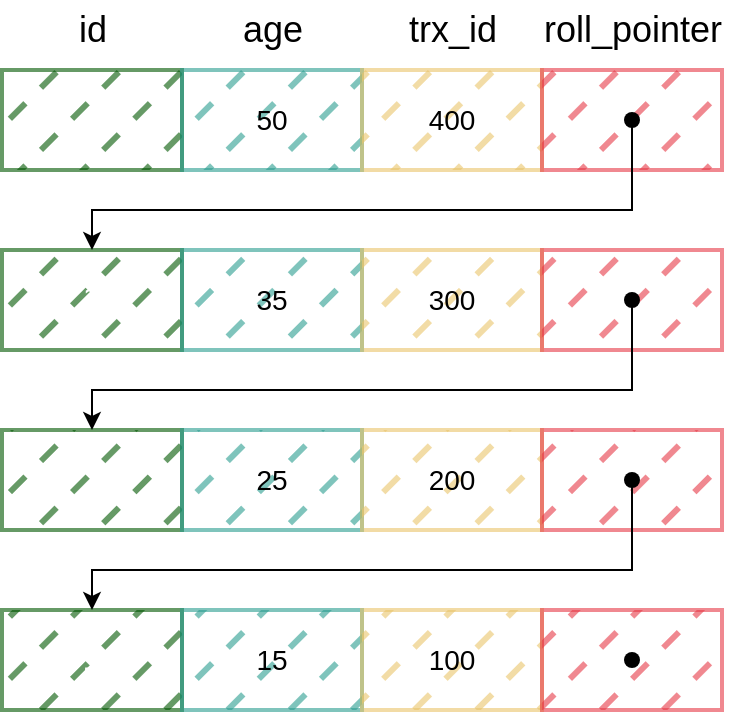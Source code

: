 <mxfile pages="34">
    <diagram id="D5WNsF7SjQdevUL5bSLl" name="mysql-mvcc-undolog">
        <mxGraphModel dx="898" dy="680" grid="1" gridSize="10" guides="1" tooltips="1" connect="1" arrows="1" fold="1" page="1" pageScale="1" pageWidth="3300" pageHeight="4681" math="0" shadow="0">
            <root>
                <mxCell id="q_E4oddG3_Drv03ctLGm-0"/>
                <mxCell id="q_E4oddG3_Drv03ctLGm-1" parent="q_E4oddG3_Drv03ctLGm-0"/>
                <mxCell id="r03lbwn4EiB3606aDdrz-0" value="&lt;font style=&quot;font-size: 17px&quot;&gt;1&lt;/font&gt;" style="rounded=0;whiteSpace=wrap;html=1;fillStyle=dashed;fontSize=14;strokeColor=#005700;strokeWidth=2;fillColor=#005700;fontColor=#ffffff;opacity=60;" vertex="1" parent="q_E4oddG3_Drv03ctLGm-1">
                    <mxGeometry x="350" y="780" width="90" height="50" as="geometry"/>
                </mxCell>
                <mxCell id="r03lbwn4EiB3606aDdrz-1" value="50" style="rounded=0;whiteSpace=wrap;html=1;fillStyle=dashed;fontSize=14;strokeColor=#2A9D8F;strokeWidth=2;fillColor=#2A9D8F;opacity=60;" vertex="1" parent="q_E4oddG3_Drv03ctLGm-1">
                    <mxGeometry x="440" y="780" width="90" height="50" as="geometry"/>
                </mxCell>
                <mxCell id="r03lbwn4EiB3606aDdrz-3" value="400" style="rounded=0;whiteSpace=wrap;html=1;fillStyle=dashed;fontSize=14;strokeColor=#E9C46A;strokeWidth=2;fillColor=#E9C46A;opacity=60;" vertex="1" parent="q_E4oddG3_Drv03ctLGm-1">
                    <mxGeometry x="530" y="780" width="90" height="50" as="geometry"/>
                </mxCell>
                <mxCell id="r03lbwn4EiB3606aDdrz-4" value="" style="rounded=0;whiteSpace=wrap;html=1;fillStyle=dashed;fontSize=14;strokeColor=#E63946;strokeWidth=2;fillColor=#E63946;opacity=60;" vertex="1" parent="q_E4oddG3_Drv03ctLGm-1">
                    <mxGeometry x="620" y="780" width="90" height="50" as="geometry"/>
                </mxCell>
                <mxCell id="hpZYSqXiX42VchJoBW6O-0" value="&lt;font style=&quot;font-size: 18px&quot;&gt;id&lt;/font&gt;" style="text;html=1;align=center;verticalAlign=middle;resizable=0;points=[];autosize=1;strokeColor=none;fillColor=none;fontSize=14;" vertex="1" parent="q_E4oddG3_Drv03ctLGm-1">
                    <mxGeometry x="380" y="750" width="30" height="20" as="geometry"/>
                </mxCell>
                <mxCell id="hpZYSqXiX42VchJoBW6O-1" value="age" style="text;html=1;align=center;verticalAlign=middle;resizable=0;points=[];autosize=1;strokeColor=none;fillColor=none;fontSize=18;" vertex="1" parent="q_E4oddG3_Drv03ctLGm-1">
                    <mxGeometry x="460" y="745" width="50" height="30" as="geometry"/>
                </mxCell>
                <mxCell id="hpZYSqXiX42VchJoBW6O-2" value="trx_id" style="text;html=1;align=center;verticalAlign=middle;resizable=0;points=[];autosize=1;strokeColor=none;fillColor=none;fontSize=18;" vertex="1" parent="q_E4oddG3_Drv03ctLGm-1">
                    <mxGeometry x="545" y="745" width="60" height="30" as="geometry"/>
                </mxCell>
                <mxCell id="hpZYSqXiX42VchJoBW6O-3" value="roll_pointer" style="text;html=1;align=center;verticalAlign=middle;resizable=0;points=[];autosize=1;strokeColor=none;fillColor=none;fontSize=18;" vertex="1" parent="q_E4oddG3_Drv03ctLGm-1">
                    <mxGeometry x="615" y="745" width="100" height="30" as="geometry"/>
                </mxCell>
                <mxCell id="UV3kY-UK1xx1OsDNgLS--0" value="&lt;font style=&quot;font-size: 17px&quot;&gt;1&lt;/font&gt;" style="rounded=0;whiteSpace=wrap;html=1;fillStyle=dashed;fontSize=14;strokeColor=#005700;strokeWidth=2;fillColor=#005700;fontColor=#ffffff;opacity=60;" vertex="1" parent="q_E4oddG3_Drv03ctLGm-1">
                    <mxGeometry x="350" y="870" width="90" height="50" as="geometry"/>
                </mxCell>
                <mxCell id="UV3kY-UK1xx1OsDNgLS--1" value="35" style="rounded=0;whiteSpace=wrap;html=1;fillStyle=dashed;fontSize=14;strokeColor=#2A9D8F;strokeWidth=2;fillColor=#2A9D8F;opacity=60;" vertex="1" parent="q_E4oddG3_Drv03ctLGm-1">
                    <mxGeometry x="440" y="870" width="90" height="50" as="geometry"/>
                </mxCell>
                <mxCell id="UV3kY-UK1xx1OsDNgLS--2" value="300" style="rounded=0;whiteSpace=wrap;html=1;fillStyle=dashed;fontSize=14;strokeColor=#E9C46A;strokeWidth=2;fillColor=#E9C46A;opacity=60;" vertex="1" parent="q_E4oddG3_Drv03ctLGm-1">
                    <mxGeometry x="530" y="870" width="90" height="50" as="geometry"/>
                </mxCell>
                <mxCell id="UV3kY-UK1xx1OsDNgLS--3" value="" style="rounded=0;whiteSpace=wrap;html=1;fillStyle=dashed;fontSize=14;strokeColor=#E63946;strokeWidth=2;fillColor=#E63946;opacity=60;" vertex="1" parent="q_E4oddG3_Drv03ctLGm-1">
                    <mxGeometry x="620" y="870" width="90" height="50" as="geometry"/>
                </mxCell>
                <mxCell id="UV3kY-UK1xx1OsDNgLS--4" value="&lt;font style=&quot;font-size: 17px&quot;&gt;1&lt;/font&gt;" style="rounded=0;whiteSpace=wrap;html=1;fillStyle=dashed;fontSize=14;strokeColor=#005700;strokeWidth=2;fillColor=#005700;fontColor=#ffffff;opacity=60;" vertex="1" parent="q_E4oddG3_Drv03ctLGm-1">
                    <mxGeometry x="350" y="960" width="90" height="50" as="geometry"/>
                </mxCell>
                <mxCell id="UV3kY-UK1xx1OsDNgLS--5" value="25" style="rounded=0;whiteSpace=wrap;html=1;fillStyle=dashed;fontSize=14;strokeColor=#2A9D8F;strokeWidth=2;fillColor=#2A9D8F;opacity=60;" vertex="1" parent="q_E4oddG3_Drv03ctLGm-1">
                    <mxGeometry x="440" y="960" width="90" height="50" as="geometry"/>
                </mxCell>
                <mxCell id="UV3kY-UK1xx1OsDNgLS--6" value="200" style="rounded=0;whiteSpace=wrap;html=1;fillStyle=dashed;fontSize=14;strokeColor=#E9C46A;strokeWidth=2;fillColor=#E9C46A;opacity=60;" vertex="1" parent="q_E4oddG3_Drv03ctLGm-1">
                    <mxGeometry x="530" y="960" width="90" height="50" as="geometry"/>
                </mxCell>
                <mxCell id="UV3kY-UK1xx1OsDNgLS--7" value="" style="rounded=0;whiteSpace=wrap;html=1;fillStyle=dashed;fontSize=14;strokeColor=#E63946;strokeWidth=2;fillColor=#E63946;opacity=60;" vertex="1" parent="q_E4oddG3_Drv03ctLGm-1">
                    <mxGeometry x="620" y="960" width="90" height="50" as="geometry"/>
                </mxCell>
                <mxCell id="UV3kY-UK1xx1OsDNgLS--12" value="&lt;font style=&quot;font-size: 17px&quot;&gt;1&lt;/font&gt;" style="rounded=0;whiteSpace=wrap;html=1;fillStyle=dashed;fontSize=14;strokeColor=#005700;strokeWidth=2;fillColor=#005700;fontColor=#ffffff;opacity=60;" vertex="1" parent="q_E4oddG3_Drv03ctLGm-1">
                    <mxGeometry x="350" y="1050" width="90" height="50" as="geometry"/>
                </mxCell>
                <mxCell id="UV3kY-UK1xx1OsDNgLS--13" value="15" style="rounded=0;whiteSpace=wrap;html=1;fillStyle=dashed;fontSize=14;strokeColor=#2A9D8F;strokeWidth=2;fillColor=#2A9D8F;opacity=60;" vertex="1" parent="q_E4oddG3_Drv03ctLGm-1">
                    <mxGeometry x="440" y="1050" width="90" height="50" as="geometry"/>
                </mxCell>
                <mxCell id="UV3kY-UK1xx1OsDNgLS--14" value="100" style="rounded=0;whiteSpace=wrap;html=1;fillStyle=dashed;fontSize=14;strokeColor=#E9C46A;strokeWidth=2;fillColor=#E9C46A;opacity=60;" vertex="1" parent="q_E4oddG3_Drv03ctLGm-1">
                    <mxGeometry x="530" y="1050" width="90" height="50" as="geometry"/>
                </mxCell>
                <mxCell id="UV3kY-UK1xx1OsDNgLS--15" value="" style="rounded=0;whiteSpace=wrap;html=1;fillStyle=dashed;fontSize=14;strokeColor=#E63946;strokeWidth=2;fillColor=#E63946;opacity=60;" vertex="1" parent="q_E4oddG3_Drv03ctLGm-1">
                    <mxGeometry x="620" y="1050" width="90" height="50" as="geometry"/>
                </mxCell>
                <mxCell id="UV3kY-UK1xx1OsDNgLS--20" style="edgeStyle=orthogonalEdgeStyle;rounded=0;html=1;fontSize=17;" edge="1" parent="q_E4oddG3_Drv03ctLGm-1" source="UV3kY-UK1xx1OsDNgLS--18" target="UV3kY-UK1xx1OsDNgLS--0">
                    <mxGeometry relative="1" as="geometry">
                        <Array as="points">
                            <mxPoint x="665" y="850"/>
                            <mxPoint x="395" y="850"/>
                        </Array>
                    </mxGeometry>
                </mxCell>
                <mxCell id="UV3kY-UK1xx1OsDNgLS--18" value="" style="shape=waypoint;sketch=0;fillStyle=solid;size=6;pointerEvents=1;points=[];fillColor=none;resizable=0;rotatable=0;perimeter=centerPerimeter;snapToPoint=1;fontSize=17;strokeColor=#000000;strokeWidth=2;" vertex="1" parent="q_E4oddG3_Drv03ctLGm-1">
                    <mxGeometry x="645" y="785" width="40" height="40" as="geometry"/>
                </mxCell>
                <mxCell id="HXl2_tBzkEOo-V6C2eo3-0" style="edgeStyle=orthogonalEdgeStyle;rounded=0;html=1;fontSize=17;" edge="1" parent="q_E4oddG3_Drv03ctLGm-1" source="UV3kY-UK1xx1OsDNgLS--22" target="UV3kY-UK1xx1OsDNgLS--4">
                    <mxGeometry relative="1" as="geometry">
                        <Array as="points">
                            <mxPoint x="665" y="940"/>
                            <mxPoint x="395" y="940"/>
                        </Array>
                    </mxGeometry>
                </mxCell>
                <mxCell id="UV3kY-UK1xx1OsDNgLS--22" value="" style="shape=waypoint;sketch=0;fillStyle=solid;size=6;pointerEvents=1;points=[];fillColor=none;resizable=0;rotatable=0;perimeter=centerPerimeter;snapToPoint=1;fontSize=17;strokeColor=#000000;strokeWidth=2;" vertex="1" parent="q_E4oddG3_Drv03ctLGm-1">
                    <mxGeometry x="645" y="875" width="40" height="40" as="geometry"/>
                </mxCell>
                <mxCell id="HXl2_tBzkEOo-V6C2eo3-1" style="edgeStyle=orthogonalEdgeStyle;rounded=0;html=1;fontSize=17;" edge="1" parent="q_E4oddG3_Drv03ctLGm-1" source="UV3kY-UK1xx1OsDNgLS--23" target="UV3kY-UK1xx1OsDNgLS--12">
                    <mxGeometry relative="1" as="geometry">
                        <Array as="points">
                            <mxPoint x="665" y="1030"/>
                            <mxPoint x="395" y="1030"/>
                        </Array>
                    </mxGeometry>
                </mxCell>
                <mxCell id="UV3kY-UK1xx1OsDNgLS--23" value="" style="shape=waypoint;sketch=0;fillStyle=solid;size=6;pointerEvents=1;points=[];fillColor=none;resizable=0;rotatable=0;perimeter=centerPerimeter;snapToPoint=1;fontSize=17;strokeColor=#000000;strokeWidth=2;" vertex="1" parent="q_E4oddG3_Drv03ctLGm-1">
                    <mxGeometry x="645" y="965" width="40" height="40" as="geometry"/>
                </mxCell>
                <mxCell id="UV3kY-UK1xx1OsDNgLS--24" value="" style="shape=waypoint;sketch=0;fillStyle=solid;size=6;pointerEvents=1;points=[];fillColor=none;resizable=0;rotatable=0;perimeter=centerPerimeter;snapToPoint=1;fontSize=17;strokeColor=#000000;strokeWidth=2;" vertex="1" parent="q_E4oddG3_Drv03ctLGm-1">
                    <mxGeometry x="645" y="1055" width="40" height="40" as="geometry"/>
                </mxCell>
            </root>
        </mxGraphModel>
    </diagram>
    <diagram id="mX-UH3VdsVsm4J8shtKE" name="mysql-acid-durability">
        <mxGraphModel dx="898" dy="680" grid="1" gridSize="10" guides="1" tooltips="1" connect="1" arrows="1" fold="1" page="1" pageScale="1" pageWidth="3300" pageHeight="4681" math="0" shadow="0">
            <root>
                <mxCell id="AN7UPiiHz3ZN9YLO5DTp-0"/>
                <mxCell id="AN7UPiiHz3ZN9YLO5DTp-1" parent="AN7UPiiHz3ZN9YLO5DTp-0"/>
                <mxCell id="7HvwPPTY0sJBYe6rl6WS-0" value="" style="endArrow=classic;html=1;fontSize=18;" edge="1" parent="AN7UPiiHz3ZN9YLO5DTp-1">
                    <mxGeometry width="50" height="50" relative="1" as="geometry">
                        <mxPoint x="489" y="600" as="sourcePoint"/>
                        <mxPoint x="489" y="1130" as="targetPoint"/>
                    </mxGeometry>
                </mxCell>
                <mxCell id="xQr0Re2GSaXqp0LSfQ2A-2" value="T1" style="text;html=1;align=center;verticalAlign=middle;resizable=0;points=[];autosize=1;strokeColor=none;fillColor=none;fontSize=18;" vertex="1" parent="AN7UPiiHz3ZN9YLO5DTp-1">
                    <mxGeometry x="450" y="640" width="40" height="30" as="geometry"/>
                </mxCell>
                <mxCell id="xQr0Re2GSaXqp0LSfQ2A-38" value="事务1" style="rounded=1;whiteSpace=wrap;html=1;arcSize=40;fontColor=#000000;fillColor=#ffffc0;strokeColor=#ff0000;fillStyle=dashed;fontSize=18;" vertex="1" parent="AN7UPiiHz3ZN9YLO5DTp-1">
                    <mxGeometry x="540" y="555" width="120" height="40" as="geometry"/>
                </mxCell>
                <mxCell id="xQr0Re2GSaXqp0LSfQ2A-39" value="" style="edgeStyle=orthogonalEdgeStyle;html=1;verticalAlign=bottom;endArrow=open;endSize=8;strokeColor=#ff0000;fontSize=18;rounded=0;dashed=1;" edge="1" source="xQr0Re2GSaXqp0LSfQ2A-38" parent="AN7UPiiHz3ZN9YLO5DTp-1">
                    <mxGeometry relative="1" as="geometry">
                        <mxPoint x="600" y="1130" as="targetPoint"/>
                    </mxGeometry>
                </mxCell>
                <mxCell id="xQr0Re2GSaXqp0LSfQ2A-51" value="提交事务1" style="edgeLabel;html=1;align=center;verticalAlign=middle;resizable=0;points=[];fontSize=16;" vertex="1" connectable="0" parent="xQr0Re2GSaXqp0LSfQ2A-39">
                    <mxGeometry x="0.465" y="-2" relative="1" as="geometry">
                        <mxPoint x="2" y="-72" as="offset"/>
                    </mxGeometry>
                </mxCell>
                <mxCell id="xQr0Re2GSaXqp0LSfQ2A-40" value="事务2" style="rounded=1;whiteSpace=wrap;html=1;arcSize=40;fontColor=#000000;fillColor=#ffffc0;strokeColor=#ff0000;fillStyle=dashed;fontSize=18;" vertex="1" parent="AN7UPiiHz3ZN9YLO5DTp-1">
                    <mxGeometry x="720" y="555" width="120" height="40" as="geometry"/>
                </mxCell>
                <mxCell id="xQr0Re2GSaXqp0LSfQ2A-41" value="" style="edgeStyle=orthogonalEdgeStyle;html=1;verticalAlign=bottom;endArrow=open;endSize=8;strokeColor=#ff0000;fontSize=18;dashed=1;" edge="1" parent="AN7UPiiHz3ZN9YLO5DTp-1" source="xQr0Re2GSaXqp0LSfQ2A-40">
                    <mxGeometry relative="1" as="geometry">
                        <mxPoint x="780" y="1130" as="targetPoint"/>
                    </mxGeometry>
                </mxCell>
                <mxCell id="xQr0Re2GSaXqp0LSfQ2A-44" value="查询 id=2 的 age&lt;br&gt;结果为1" style="edgeLabel;html=1;align=center;verticalAlign=middle;resizable=0;points=[];fontSize=16;" vertex="1" connectable="0" parent="xQr0Re2GSaXqp0LSfQ2A-41">
                    <mxGeometry x="-0.215" y="1" relative="1" as="geometry">
                        <mxPoint x="-1" y="-75" as="offset"/>
                    </mxGeometry>
                </mxCell>
                <mxCell id="xQr0Re2GSaXqp0LSfQ2A-55" value="提交事务2" style="edgeLabel;html=1;align=center;verticalAlign=middle;resizable=0;points=[];fontSize=16;" vertex="1" connectable="0" parent="xQr0Re2GSaXqp0LSfQ2A-41">
                    <mxGeometry x="0.778" y="1" relative="1" as="geometry">
                        <mxPoint y="-31" as="offset"/>
                    </mxGeometry>
                </mxCell>
                <mxCell id="xQr0Re2GSaXqp0LSfQ2A-58" value="查询id=2 的 age&lt;br&gt;结果为V3" style="edgeLabel;html=1;align=center;verticalAlign=middle;resizable=0;points=[];fontSize=16;" vertex="1" connectable="0" parent="xQr0Re2GSaXqp0LSfQ2A-41">
                    <mxGeometry x="0.899" y="1" relative="1" as="geometry">
                        <mxPoint y="-3" as="offset"/>
                    </mxGeometry>
                </mxCell>
                <mxCell id="xQr0Re2GSaXqp0LSfQ2A-42" value="&lt;font style=&quot;font-size: 16px&quot;&gt;启动事务&lt;br&gt;查询 id=2 的 age&lt;br&gt;结果为1&lt;/font&gt;" style="text;html=1;align=center;verticalAlign=middle;resizable=0;points=[];autosize=1;strokeColor=none;fillColor=none;fontSize=18;" vertex="1" parent="AN7UPiiHz3ZN9YLO5DTp-1">
                    <mxGeometry x="530" y="620" width="130" height="70" as="geometry"/>
                </mxCell>
                <mxCell id="xQr0Re2GSaXqp0LSfQ2A-43" value="&lt;font style=&quot;font-size: 16px&quot;&gt;启动事务&lt;/font&gt;" style="text;html=1;align=center;verticalAlign=middle;resizable=0;points=[];autosize=1;strokeColor=none;fillColor=none;fontSize=18;" vertex="1" parent="AN7UPiiHz3ZN9YLO5DTp-1">
                    <mxGeometry x="735" y="640" width="80" height="30" as="geometry"/>
                </mxCell>
                <mxCell id="xQr0Re2GSaXqp0LSfQ2A-45" value="T2" style="text;html=1;align=center;verticalAlign=middle;resizable=0;points=[];autosize=1;strokeColor=none;fillColor=none;fontSize=18;" vertex="1" parent="AN7UPiiHz3ZN9YLO5DTp-1">
                    <mxGeometry x="450" y="710" width="40" height="30" as="geometry"/>
                </mxCell>
                <mxCell id="xQr0Re2GSaXqp0LSfQ2A-46" value="修改 id=2 的 age&lt;br&gt;为2" style="edgeLabel;html=1;align=center;verticalAlign=middle;resizable=0;points=[];fontSize=16;" vertex="1" connectable="0" parent="AN7UPiiHz3ZN9YLO5DTp-1">
                    <mxGeometry x="800" y="750" as="geometry">
                        <mxPoint x="-202" y="53" as="offset"/>
                    </mxGeometry>
                </mxCell>
                <mxCell id="xQr0Re2GSaXqp0LSfQ2A-47" value="T3" style="text;html=1;align=center;verticalAlign=middle;resizable=0;points=[];autosize=1;strokeColor=none;fillColor=none;fontSize=18;" vertex="1" parent="AN7UPiiHz3ZN9YLO5DTp-1">
                    <mxGeometry x="450" y="780" width="40" height="30" as="geometry"/>
                </mxCell>
                <mxCell id="xQr0Re2GSaXqp0LSfQ2A-48" value="查询 id=2 的 age&lt;br&gt;结果为V1" style="edgeLabel;html=1;align=center;verticalAlign=middle;resizable=0;points=[];fontSize=16;" vertex="1" connectable="0" parent="AN7UPiiHz3ZN9YLO5DTp-1">
                    <mxGeometry x="790" y="760" as="geometry">
                        <mxPoint x="-4" y="99" as="offset"/>
                    </mxGeometry>
                </mxCell>
                <mxCell id="xQr0Re2GSaXqp0LSfQ2A-49" value="T4" style="text;html=1;align=center;verticalAlign=middle;resizable=0;points=[];autosize=1;strokeColor=none;fillColor=none;fontSize=18;" vertex="1" parent="AN7UPiiHz3ZN9YLO5DTp-1">
                    <mxGeometry x="450" y="840" width="40" height="30" as="geometry"/>
                </mxCell>
                <mxCell id="xQr0Re2GSaXqp0LSfQ2A-50" value="T5" style="text;html=1;align=center;verticalAlign=middle;resizable=0;points=[];autosize=1;strokeColor=none;fillColor=none;fontSize=18;" vertex="1" parent="AN7UPiiHz3ZN9YLO5DTp-1">
                    <mxGeometry x="450" y="900" width="40" height="30" as="geometry"/>
                </mxCell>
                <mxCell id="xQr0Re2GSaXqp0LSfQ2A-52" value="T6" style="text;html=1;align=center;verticalAlign=middle;resizable=0;points=[];autosize=1;strokeColor=none;fillColor=none;fontSize=18;" vertex="1" parent="AN7UPiiHz3ZN9YLO5DTp-1">
                    <mxGeometry x="450" y="960" width="40" height="30" as="geometry"/>
                </mxCell>
                <mxCell id="xQr0Re2GSaXqp0LSfQ2A-53" value="查询 id=2 的 age&lt;br&gt;结果为V2" style="edgeLabel;html=1;align=center;verticalAlign=middle;resizable=0;points=[];fontSize=16;" vertex="1" connectable="0" parent="AN7UPiiHz3ZN9YLO5DTp-1">
                    <mxGeometry x="790" y="975" as="geometry"/>
                </mxCell>
                <mxCell id="xQr0Re2GSaXqp0LSfQ2A-54" value="T7" style="text;html=1;align=center;verticalAlign=middle;resizable=0;points=[];autosize=1;strokeColor=none;fillColor=none;fontSize=18;" vertex="1" parent="AN7UPiiHz3ZN9YLO5DTp-1">
                    <mxGeometry x="450" y="1020" width="40" height="30" as="geometry"/>
                </mxCell>
                <mxCell id="xQr0Re2GSaXqp0LSfQ2A-57" value="T8" style="text;html=1;align=center;verticalAlign=middle;resizable=0;points=[];autosize=1;strokeColor=none;fillColor=none;fontSize=18;" vertex="1" parent="AN7UPiiHz3ZN9YLO5DTp-1">
                    <mxGeometry x="450" y="1080" width="40" height="30" as="geometry"/>
                </mxCell>
                <mxCell id="xQr0Re2GSaXqp0LSfQ2A-59" value="&lt;pre style=&quot;background-color: #2b2b2b ; color: #a9b7c6 ; font-family: &amp;#34;source code pro&amp;#34; , monospace ; font-size: 11.3pt&quot;&gt;&lt;br&gt;&lt;/pre&gt;" style="text;html=1;align=center;verticalAlign=middle;resizable=0;points=[];autosize=1;strokeColor=none;fillColor=none;fontSize=16;" vertex="1" parent="AN7UPiiHz3ZN9YLO5DTp-1">
                    <mxGeometry x="560" y="1135" width="20" height="50" as="geometry"/>
                </mxCell>
                <mxCell id="xQr0Re2GSaXqp0LSfQ2A-61" value="&lt;font style=&quot;font-size: 14px&quot;&gt;原本的数据&lt;br&gt;INSERT INTO `user` (`id`, `username`, `age`) VALUES (2, '小张', 1);&lt;/font&gt;" style="text;html=1;align=center;verticalAlign=middle;resizable=0;points=[];autosize=1;strokeColor=none;fillColor=none;fontSize=16;" vertex="1" parent="AN7UPiiHz3ZN9YLO5DTp-1">
                    <mxGeometry x="440" y="505" width="440" height="40" as="geometry"/>
                </mxCell>
            </root>
        </mxGraphModel>
    </diagram>
    <diagram id="3n921f3iXirqcN1u3Ysv" name="mysql-log-xa">
        <mxGraphModel dx="898" dy="680" grid="1" gridSize="10" guides="1" tooltips="1" connect="1" arrows="1" fold="1" page="1" pageScale="1" pageWidth="3300" pageHeight="4681" math="0" shadow="0">
            <root>
                <mxCell id="KkZHtV6HfjBjP-QfyIvR-0"/>
                <mxCell id="KkZHtV6HfjBjP-QfyIvR-1" parent="KkZHtV6HfjBjP-QfyIvR-0"/>
                <mxCell id="kOLqvkTqis1z1pT7RT76-27" style="edgeStyle=none;html=1;entryX=0.5;entryY=0;entryDx=0;entryDy=0;" edge="1" parent="KkZHtV6HfjBjP-QfyIvR-1" source="kOLqvkTqis1z1pT7RT76-25" target="kOLqvkTqis1z1pT7RT76-26">
                    <mxGeometry relative="1" as="geometry"/>
                </mxCell>
                <mxCell id="kOLqvkTqis1z1pT7RT76-25" value="取 id=2 这一行" style="rounded=1;whiteSpace=wrap;html=1;strokeWidth=2;fillWeight=2;hachureGap=8;hachureAngle=45;fillColor=none;sketch=1;fontSize=16;fillStyle=dots;opacity=60;" vertex="1" parent="KkZHtV6HfjBjP-QfyIvR-1">
                    <mxGeometry x="880" y="490" width="130" height="60" as="geometry"/>
                </mxCell>
                <mxCell id="kOLqvkTqis1z1pT7RT76-29" style="edgeStyle=none;html=1;entryX=0;entryY=0.5;entryDx=0;entryDy=0;" edge="1" parent="KkZHtV6HfjBjP-QfyIvR-1" source="kOLqvkTqis1z1pT7RT76-26" target="kOLqvkTqis1z1pT7RT76-28">
                    <mxGeometry relative="1" as="geometry"/>
                </mxCell>
                <mxCell id="kOLqvkTqis1z1pT7RT76-31" style="edgeStyle=none;html=1;entryX=0.5;entryY=0;entryDx=0;entryDy=0;" edge="1" parent="KkZHtV6HfjBjP-QfyIvR-1" source="kOLqvkTqis1z1pT7RT76-26" target="kOLqvkTqis1z1pT7RT76-30">
                    <mxGeometry relative="1" as="geometry"/>
                </mxCell>
                <mxCell id="kOLqvkTqis1z1pT7RT76-26" value="数据在内存中" style="rhombus;whiteSpace=wrap;html=1;fontSize=16;fillColor=#E63946;rounded=1;strokeWidth=2;fillWeight=2;hachureGap=8;hachureAngle=45;sketch=1;fillStyle=dashed;opacity=60;" vertex="1" parent="KkZHtV6HfjBjP-QfyIvR-1">
                    <mxGeometry x="885" y="590" width="120" height="80" as="geometry"/>
                </mxCell>
                <mxCell id="b0VxL2gzVx0iEinAMu36-4" style="edgeStyle=orthogonalEdgeStyle;html=1;entryX=1;entryY=0.5;entryDx=0;entryDy=0;" edge="1" parent="KkZHtV6HfjBjP-QfyIvR-1" source="kOLqvkTqis1z1pT7RT76-28" target="kOLqvkTqis1z1pT7RT76-30">
                    <mxGeometry relative="1" as="geometry">
                        <Array as="points">
                            <mxPoint x="1125" y="750"/>
                        </Array>
                    </mxGeometry>
                </mxCell>
                <mxCell id="kOLqvkTqis1z1pT7RT76-28" value="磁盘中读入到&lt;br&gt;buffer pool" style="rounded=1;whiteSpace=wrap;html=1;strokeWidth=2;fillWeight=2;hachureGap=8;hachureAngle=45;fillColor=#E63946;sketch=1;fontSize=16;fillStyle=dashed;opacity=60;" vertex="1" parent="KkZHtV6HfjBjP-QfyIvR-1">
                    <mxGeometry x="1060" y="599" width="130" height="60" as="geometry"/>
                </mxCell>
                <mxCell id="b0VxL2gzVx0iEinAMu36-11" style="edgeStyle=orthogonalEdgeStyle;html=1;entryX=0.5;entryY=0;entryDx=0;entryDy=0;fontSize=18;" edge="1" parent="KkZHtV6HfjBjP-QfyIvR-1" source="kOLqvkTqis1z1pT7RT76-30" target="b0VxL2gzVx0iEinAMu36-10">
                    <mxGeometry relative="1" as="geometry"/>
                </mxCell>
                <mxCell id="kOLqvkTqis1z1pT7RT76-30" value="返回给&lt;br&gt;执行器数据" style="rounded=1;whiteSpace=wrap;html=1;strokeWidth=2;fillWeight=2;hachureGap=8;hachureAngle=45;fillColor=#E63946;sketch=1;fontSize=16;fillStyle=dashed;opacity=60;" vertex="1" parent="KkZHtV6HfjBjP-QfyIvR-1">
                    <mxGeometry x="880" y="720" width="130" height="60" as="geometry"/>
                </mxCell>
                <mxCell id="b0VxL2gzVx0iEinAMu36-7" style="edgeStyle=orthogonalEdgeStyle;html=1;entryX=0.5;entryY=0;entryDx=0;entryDy=0;fontSize=18;" edge="1" parent="KkZHtV6HfjBjP-QfyIvR-1" source="kOLqvkTqis1z1pT7RT76-34" target="b0VxL2gzVx0iEinAMu36-1">
                    <mxGeometry relative="1" as="geometry"/>
                </mxCell>
                <mxCell id="kOLqvkTqis1z1pT7RT76-34" value="数据被更新&lt;br&gt;到内存中" style="rounded=1;whiteSpace=wrap;html=1;strokeWidth=2;fillWeight=2;hachureGap=8;hachureAngle=45;fillColor=#E63946;sketch=1;fontSize=16;fillStyle=dashed;opacity=60;" vertex="1" parent="KkZHtV6HfjBjP-QfyIvR-1">
                    <mxGeometry x="880" y="930" width="130" height="60" as="geometry"/>
                </mxCell>
                <mxCell id="b0VxL2gzVx0iEinAMu36-8" style="edgeStyle=orthogonalEdgeStyle;html=1;entryX=0.5;entryY=0;entryDx=0;entryDy=0;fontSize=18;" edge="1" parent="KkZHtV6HfjBjP-QfyIvR-1" source="b0VxL2gzVx0iEinAMu36-1" target="b0VxL2gzVx0iEinAMu36-2">
                    <mxGeometry relative="1" as="geometry"/>
                </mxCell>
                <mxCell id="b0VxL2gzVx0iEinAMu36-1" value="InnoDB 设置prepare 状态&lt;br&gt;写入redolog&amp;nbsp;" style="rounded=1;whiteSpace=wrap;html=1;strokeWidth=2;fillWeight=2;hachureGap=8;hachureAngle=45;fillColor=#E63946;sketch=1;fontSize=16;fillStyle=dashed;opacity=60;" vertex="1" parent="KkZHtV6HfjBjP-QfyIvR-1">
                    <mxGeometry x="880" y="1020" width="130" height="60" as="geometry"/>
                </mxCell>
                <mxCell id="b0VxL2gzVx0iEinAMu36-9" style="edgeStyle=orthogonalEdgeStyle;html=1;entryX=0.5;entryY=0;entryDx=0;entryDy=0;fontSize=18;" edge="1" parent="KkZHtV6HfjBjP-QfyIvR-1" source="b0VxL2gzVx0iEinAMu36-2" target="b0VxL2gzVx0iEinAMu36-3">
                    <mxGeometry relative="1" as="geometry"/>
                </mxCell>
                <mxCell id="b0VxL2gzVx0iEinAMu36-2" value="写入 binlog&amp;nbsp;" style="rounded=1;whiteSpace=wrap;html=1;strokeWidth=2;fillWeight=2;hachureGap=8;hachureAngle=45;fillColor=none;sketch=1;fontSize=16;fillStyle=dots;opacity=60;" vertex="1" parent="KkZHtV6HfjBjP-QfyIvR-1">
                    <mxGeometry x="880" y="1125" width="130" height="60" as="geometry"/>
                </mxCell>
                <mxCell id="b0VxL2gzVx0iEinAMu36-18" style="edgeStyle=orthogonalEdgeStyle;html=1;entryX=0.5;entryY=0;entryDx=0;entryDy=0;fontSize=18;" edge="1" parent="KkZHtV6HfjBjP-QfyIvR-1" source="b0VxL2gzVx0iEinAMu36-3" target="b0VxL2gzVx0iEinAMu36-15">
                    <mxGeometry relative="1" as="geometry"/>
                </mxCell>
                <mxCell id="b0VxL2gzVx0iEinAMu36-3" value="InnoDB&lt;br&gt;commit 提交事务" style="rounded=1;whiteSpace=wrap;html=1;strokeWidth=2;fillWeight=2;hachureGap=8;hachureAngle=45;fillColor=#E63946;sketch=1;fontSize=16;fillStyle=dashed;opacity=60;" vertex="1" parent="KkZHtV6HfjBjP-QfyIvR-1">
                    <mxGeometry x="880" y="1230" width="130" height="60" as="geometry"/>
                </mxCell>
                <mxCell id="b0VxL2gzVx0iEinAMu36-5" value="&lt;font style=&quot;font-size: 18px&quot;&gt;否&lt;/font&gt;" style="text;html=1;align=center;verticalAlign=middle;resizable=0;points=[];autosize=1;strokeColor=none;fillColor=none;" vertex="1" parent="KkZHtV6HfjBjP-QfyIvR-1">
                    <mxGeometry x="1010" y="610" width="30" height="20" as="geometry"/>
                </mxCell>
                <mxCell id="b0VxL2gzVx0iEinAMu36-6" value="是" style="text;html=1;align=center;verticalAlign=middle;resizable=0;points=[];autosize=1;strokeColor=none;fillColor=none;fontSize=18;" vertex="1" parent="KkZHtV6HfjBjP-QfyIvR-1">
                    <mxGeometry x="920" y="670" width="30" height="30" as="geometry"/>
                </mxCell>
                <mxCell id="b0VxL2gzVx0iEinAMu36-13" style="edgeStyle=orthogonalEdgeStyle;html=1;entryX=0.5;entryY=0;entryDx=0;entryDy=0;fontSize=18;" edge="1" parent="KkZHtV6HfjBjP-QfyIvR-1" source="b0VxL2gzVx0iEinAMu36-10" target="kOLqvkTqis1z1pT7RT76-34">
                    <mxGeometry relative="1" as="geometry"/>
                </mxCell>
                <mxCell id="b0VxL2gzVx0iEinAMu36-17" style="edgeStyle=orthogonalEdgeStyle;html=1;entryX=0.5;entryY=0;entryDx=0;entryDy=0;fontSize=18;" edge="1" parent="KkZHtV6HfjBjP-QfyIvR-1" source="b0VxL2gzVx0iEinAMu36-10" target="b0VxL2gzVx0iEinAMu36-15">
                    <mxGeometry relative="1" as="geometry">
                        <Array as="points">
                            <mxPoint x="1075" y="850"/>
                        </Array>
                    </mxGeometry>
                </mxCell>
                <mxCell id="b0VxL2gzVx0iEinAMu36-10" value="执行器判断新旧&lt;br&gt;数据是否一致" style="rhombus;whiteSpace=wrap;html=1;fontSize=16;fillColor=none;rounded=1;strokeWidth=2;fillWeight=2;hachureGap=8;hachureAngle=45;sketch=1;fillStyle=dots;opacity=60;" vertex="1" parent="KkZHtV6HfjBjP-QfyIvR-1">
                    <mxGeometry x="860" y="810" width="170" height="80" as="geometry"/>
                </mxCell>
                <mxCell id="b0VxL2gzVx0iEinAMu36-14" value="不一致" style="text;html=1;align=center;verticalAlign=middle;resizable=0;points=[];autosize=1;strokeColor=none;fillColor=none;fontSize=18;" vertex="1" parent="KkZHtV6HfjBjP-QfyIvR-1">
                    <mxGeometry x="880" y="890" width="70" height="30" as="geometry"/>
                </mxCell>
                <mxCell id="b0VxL2gzVx0iEinAMu36-15" value="结束" style="rounded=1;whiteSpace=wrap;html=1;strokeWidth=2;fillWeight=2;hachureGap=8;hachureAngle=45;fillColor=none;sketch=1;fontSize=16;fillStyle=dots;opacity=60;" vertex="1" parent="KkZHtV6HfjBjP-QfyIvR-1">
                    <mxGeometry x="1010" y="1320" width="130" height="60" as="geometry"/>
                </mxCell>
                <mxCell id="b0VxL2gzVx0iEinAMu36-19" value="一致" style="text;html=1;align=center;verticalAlign=middle;resizable=0;points=[];autosize=1;strokeColor=none;fillColor=none;fontSize=18;" vertex="1" parent="KkZHtV6HfjBjP-QfyIvR-1">
                    <mxGeometry x="1030" y="820" width="50" height="30" as="geometry"/>
                </mxCell>
                <mxCell id="Ky2zBJvA1bONXnqpMmtS-0" value="" style="shape=curlyBracket;whiteSpace=wrap;html=1;rounded=1;fillStyle=dashed;fontSize=18;strokeColor=#5FAD56;fillColor=#E63946;strokeWidth=2;" vertex="1" parent="KkZHtV6HfjBjP-QfyIvR-1">
                    <mxGeometry x="840" y="1030" width="20" height="260" as="geometry"/>
                </mxCell>
                <mxCell id="QiwgA7jFZIhOXy0geEEe-0" value="两阶段&lt;br&gt;提交&lt;br&gt;（XA 事务）" style="text;html=1;align=center;verticalAlign=middle;resizable=0;points=[];autosize=1;strokeColor=none;fillColor=none;fontSize=18;" vertex="1" parent="KkZHtV6HfjBjP-QfyIvR-1">
                    <mxGeometry x="750" y="1125" width="120" height="70" as="geometry"/>
                </mxCell>
                <mxCell id="QiwgA7jFZIhOXy0geEEe-1" value="红色框的表示&lt;br&gt;在 InnoDB 中执行" style="text;html=1;align=center;verticalAlign=middle;resizable=0;points=[];autosize=1;strokeColor=none;fillColor=none;fontSize=18;" vertex="1" parent="KkZHtV6HfjBjP-QfyIvR-1">
                    <mxGeometry x="1030" y="500" width="160" height="50" as="geometry"/>
                </mxCell>
            </root>
        </mxGraphModel>
    </diagram>
    <diagram id="9PueQ3iuS_BbfX4mG7ux" name="mysql-redo-logfile">
        <mxGraphModel dx="898" dy="680" grid="1" gridSize="10" guides="1" tooltips="1" connect="1" arrows="1" fold="1" page="1" pageScale="1" pageWidth="3300" pageHeight="4681" math="0" shadow="0">
            <root>
                <mxCell id="_AbgoNR5f22-4XCcsYsd-0"/>
                <mxCell id="_AbgoNR5f22-4XCcsYsd-1" parent="_AbgoNR5f22-4XCcsYsd-0"/>
                <mxCell id="Ihq6c5tvsKsGXXNGDLAS-1" style="edgeStyle=none;html=1;entryX=0;entryY=0.5;entryDx=0;entryDy=0;" parent="_AbgoNR5f22-4XCcsYsd-1" source="Ihq6c5tvsKsGXXNGDLAS-2" target="Ihq6c5tvsKsGXXNGDLAS-4" edge="1">
                    <mxGeometry relative="1" as="geometry"/>
                </mxCell>
                <mxCell id="Ihq6c5tvsKsGXXNGDLAS-2" value="ib_logfile0" style="rounded=1;whiteSpace=wrap;html=1;strokeWidth=2;fillWeight=2;hachureGap=8;hachureAngle=45;fillColor=none;sketch=1;fontSize=16;fillStyle=dots;opacity=60;" parent="_AbgoNR5f22-4XCcsYsd-1" vertex="1">
                    <mxGeometry x="360" y="630" width="100" height="60" as="geometry"/>
                </mxCell>
                <mxCell id="Ihq6c5tvsKsGXXNGDLAS-3" style="edgeStyle=none;html=1;" parent="_AbgoNR5f22-4XCcsYsd-1" source="Ihq6c5tvsKsGXXNGDLAS-4" target="Ihq6c5tvsKsGXXNGDLAS-8" edge="1">
                    <mxGeometry relative="1" as="geometry"/>
                </mxCell>
                <mxCell id="Ihq6c5tvsKsGXXNGDLAS-4" value="ib_logfile1" style="rounded=1;whiteSpace=wrap;html=1;strokeWidth=2;fillWeight=2;hachureGap=8;hachureAngle=45;fillColor=none;sketch=1;fontSize=16;fillStyle=dots;opacity=60;" parent="_AbgoNR5f22-4XCcsYsd-1" vertex="1">
                    <mxGeometry x="540" y="630" width="100" height="60" as="geometry"/>
                </mxCell>
                <mxCell id="Ihq6c5tvsKsGXXNGDLAS-5" style="edgeStyle=none;html=1;entryX=0.5;entryY=1;entryDx=0;entryDy=0;" parent="_AbgoNR5f22-4XCcsYsd-1" source="Ihq6c5tvsKsGXXNGDLAS-6" target="Ihq6c5tvsKsGXXNGDLAS-2" edge="1">
                    <mxGeometry relative="1" as="geometry"/>
                </mxCell>
                <mxCell id="Ihq6c5tvsKsGXXNGDLAS-6" value="ib_logfile3" style="rounded=1;whiteSpace=wrap;html=1;strokeWidth=2;fillWeight=2;hachureGap=8;hachureAngle=45;fillColor=none;sketch=1;fontSize=16;fillStyle=dots;opacity=60;" parent="_AbgoNR5f22-4XCcsYsd-1" vertex="1">
                    <mxGeometry x="360" y="780" width="100" height="60" as="geometry"/>
                </mxCell>
                <mxCell id="Ihq6c5tvsKsGXXNGDLAS-7" style="edgeStyle=none;html=1;entryX=1;entryY=0.5;entryDx=0;entryDy=0;" parent="_AbgoNR5f22-4XCcsYsd-1" source="Ihq6c5tvsKsGXXNGDLAS-8" target="Ihq6c5tvsKsGXXNGDLAS-6" edge="1">
                    <mxGeometry relative="1" as="geometry"/>
                </mxCell>
                <mxCell id="Ihq6c5tvsKsGXXNGDLAS-8" value="ib_logfile2" style="rounded=1;whiteSpace=wrap;html=1;strokeWidth=2;fillWeight=2;hachureGap=8;hachureAngle=45;fillColor=none;sketch=1;fontSize=16;fillStyle=dots;opacity=60;" parent="_AbgoNR5f22-4XCcsYsd-1" vertex="1">
                    <mxGeometry x="540" y="780" width="100" height="60" as="geometry"/>
                </mxCell>
                <mxCell id="Ihq6c5tvsKsGXXNGDLAS-17" style="edgeStyle=none;html=1;entryX=1;entryY=0.5;entryDx=0;entryDy=0;fontSize=18;" parent="_AbgoNR5f22-4XCcsYsd-1" source="Ihq6c5tvsKsGXXNGDLAS-14" target="Ihq6c5tvsKsGXXNGDLAS-4" edge="1">
                    <mxGeometry relative="1" as="geometry"/>
                </mxCell>
                <mxCell id="Ihq6c5tvsKsGXXNGDLAS-19" style="edgeStyle=orthogonalEdgeStyle;html=1;entryX=1.017;entryY=0.65;entryDx=0;entryDy=0;entryPerimeter=0;fontSize=18;startArrow=none;startFill=0;" parent="_AbgoNR5f22-4XCcsYsd-1" source="Ihq6c5tvsKsGXXNGDLAS-14" target="Ihq6c5tvsKsGXXNGDLAS-16" edge="1">
                    <mxGeometry relative="1" as="geometry">
                        <Array as="points">
                            <mxPoint x="750" y="939"/>
                        </Array>
                    </mxGeometry>
                </mxCell>
                <mxCell id="Ihq6c5tvsKsGXXNGDLAS-14" value="write pos" style="ellipse;whiteSpace=wrap;html=1;fontSize=16;strokeWidth=2;fillColor=none;rounded=1;fillWeight=2;hachureGap=8;hachureAngle=45;sketch=1;fillStyle=dots;opacity=60;" parent="_AbgoNR5f22-4XCcsYsd-1" vertex="1">
                    <mxGeometry x="700" y="630" width="120" height="60" as="geometry"/>
                </mxCell>
                <mxCell id="Ihq6c5tvsKsGXXNGDLAS-18" style="edgeStyle=none;html=1;entryX=0.5;entryY=1;entryDx=0;entryDy=0;fontSize=18;" parent="_AbgoNR5f22-4XCcsYsd-1" source="Ihq6c5tvsKsGXXNGDLAS-16" target="Ihq6c5tvsKsGXXNGDLAS-6" edge="1">
                    <mxGeometry relative="1" as="geometry"/>
                </mxCell>
                <mxCell id="Ihq6c5tvsKsGXXNGDLAS-16" value="checkoutpoint" style="ellipse;whiteSpace=wrap;html=1;fontSize=16;strokeWidth=2;fillColor=none;rounded=1;fillWeight=2;hachureGap=8;hachureAngle=45;sketch=1;fillStyle=dots;opacity=60;" parent="_AbgoNR5f22-4XCcsYsd-1" vertex="1">
                    <mxGeometry x="350" y="900" width="120" height="60" as="geometry"/>
                </mxCell>
                <mxCell id="Ihq6c5tvsKsGXXNGDLAS-20" value="可写入内容的区域" style="text;html=1;align=center;verticalAlign=middle;resizable=0;points=[];autosize=1;strokeColor=none;fillColor=none;fontSize=18;" parent="_AbgoNR5f22-4XCcsYsd-1" vertex="1">
                    <mxGeometry x="580" y="900" width="160" height="30" as="geometry"/>
                </mxCell>
            </root>
        </mxGraphModel>
    </diagram>
    <diagram id="vJ12f3vIBQ6xE2jun5z5" name="mysql-query">
        <mxGraphModel dx="898" dy="680" grid="1" gridSize="10" guides="1" tooltips="1" connect="1" arrows="1" fold="1" page="1" pageScale="1" pageWidth="3300" pageHeight="4681" math="0" shadow="0">
            <root>
                <mxCell id="xYU_37f2Vizp6hwaCbxq-0"/>
                <mxCell id="xYU_37f2Vizp6hwaCbxq-1" parent="xYU_37f2Vizp6hwaCbxq-0"/>
                <mxCell id="UHojM3u4uHHe6v0sqRub-3" value="" style="verticalLabelPosition=bottom;verticalAlign=top;html=1;shape=mxgraph.basic.rect;fillColor2=none;strokeWidth=1;size=20;indent=5;fillColor=none;dashed=1;" parent="xYU_37f2Vizp6hwaCbxq-1" vertex="1">
                    <mxGeometry x="710" y="790" width="370" height="90" as="geometry"/>
                </mxCell>
                <mxCell id="UHojM3u4uHHe6v0sqRub-6" style="edgeStyle=orthogonalEdgeStyle;html=1;entryX=0.5;entryY=0.006;entryDx=0;entryDy=0;entryPerimeter=0;fontSize=16;" parent="xYU_37f2Vizp6hwaCbxq-1" source="K2Y4hrKL4Ri6JMN_28cM-0" target="UHojM3u4uHHe6v0sqRub-3" edge="1">
                    <mxGeometry relative="1" as="geometry"/>
                </mxCell>
                <mxCell id="K2Y4hrKL4Ri6JMN_28cM-0" value="" style="verticalLabelPosition=bottom;verticalAlign=top;html=1;shape=mxgraph.basic.rect;fillColor2=none;strokeWidth=1;size=20;indent=5;fillColor=none;dashed=1;" parent="xYU_37f2Vizp6hwaCbxq-1" vertex="1">
                    <mxGeometry x="710" y="360" width="370" height="400" as="geometry"/>
                </mxCell>
                <mxCell id="VkbgTFEJrodnmh2Bbp2M-6" style="edgeStyle=orthogonalEdgeStyle;html=1;" parent="xYU_37f2Vizp6hwaCbxq-1" source="Mc0iWp_1hjG7iy1qWbb4-0" target="VkbgTFEJrodnmh2Bbp2M-1" edge="1">
                    <mxGeometry relative="1" as="geometry">
                        <Array as="points">
                            <mxPoint x="895" y="470"/>
                            <mxPoint x="980" y="470"/>
                        </Array>
                    </mxGeometry>
                </mxCell>
                <mxCell id="VkbgTFEJrodnmh2Bbp2M-8" style="edgeStyle=orthogonalEdgeStyle;html=1;entryX=0.5;entryY=0;entryDx=0;entryDy=0;" parent="xYU_37f2Vizp6hwaCbxq-1" source="Mc0iWp_1hjG7iy1qWbb4-0" target="VkbgTFEJrodnmh2Bbp2M-0" edge="1">
                    <mxGeometry relative="1" as="geometry">
                        <Array as="points">
                            <mxPoint x="895" y="470"/>
                            <mxPoint x="800" y="470"/>
                        </Array>
                    </mxGeometry>
                </mxCell>
                <mxCell id="Mc0iWp_1hjG7iy1qWbb4-0" value="&lt;span style=&quot;font-size: 19px&quot;&gt;连接/线程 处理&lt;/span&gt;" style="rounded=1;whiteSpace=wrap;html=1;strokeWidth=2;fillWeight=4;hachureGap=8;hachureAngle=45;fillColor=none;sketch=1;fontSize=16;opacity=60;" parent="xYU_37f2Vizp6hwaCbxq-1" vertex="1">
                    <mxGeometry x="730" y="390" width="330" height="60" as="geometry"/>
                </mxCell>
                <mxCell id="Kssh0Sl3TCErVzUpvNEO-0" value="" style="endArrow=classic;html=1;" parent="xYU_37f2Vizp6hwaCbxq-1" edge="1">
                    <mxGeometry width="50" height="50" relative="1" as="geometry">
                        <mxPoint x="750" y="300" as="sourcePoint"/>
                        <mxPoint x="750" y="360" as="targetPoint"/>
                    </mxGeometry>
                </mxCell>
                <mxCell id="Kssh0Sl3TCErVzUpvNEO-2" value="" style="endArrow=classic;html=1;" parent="xYU_37f2Vizp6hwaCbxq-1" edge="1">
                    <mxGeometry width="50" height="50" relative="1" as="geometry">
                        <mxPoint x="800" y="300" as="sourcePoint"/>
                        <mxPoint x="800" y="360" as="targetPoint"/>
                    </mxGeometry>
                </mxCell>
                <mxCell id="Kssh0Sl3TCErVzUpvNEO-3" value="" style="endArrow=classic;html=1;" parent="xYU_37f2Vizp6hwaCbxq-1" edge="1">
                    <mxGeometry width="50" height="50" relative="1" as="geometry">
                        <mxPoint x="850" y="300" as="sourcePoint"/>
                        <mxPoint x="850" y="360" as="targetPoint"/>
                    </mxGeometry>
                </mxCell>
                <mxCell id="Kssh0Sl3TCErVzUpvNEO-4" value="" style="endArrow=classic;html=1;" parent="xYU_37f2Vizp6hwaCbxq-1" edge="1">
                    <mxGeometry width="50" height="50" relative="1" as="geometry">
                        <mxPoint x="894.5" y="300" as="sourcePoint"/>
                        <mxPoint x="894.5" y="360" as="targetPoint"/>
                    </mxGeometry>
                </mxCell>
                <mxCell id="Kssh0Sl3TCErVzUpvNEO-5" value="" style="endArrow=classic;html=1;" parent="xYU_37f2Vizp6hwaCbxq-1" edge="1">
                    <mxGeometry width="50" height="50" relative="1" as="geometry">
                        <mxPoint x="940" y="300" as="sourcePoint"/>
                        <mxPoint x="940" y="360" as="targetPoint"/>
                    </mxGeometry>
                </mxCell>
                <mxCell id="Kssh0Sl3TCErVzUpvNEO-7" value="" style="endArrow=classic;html=1;" parent="xYU_37f2Vizp6hwaCbxq-1" edge="1">
                    <mxGeometry width="50" height="50" relative="1" as="geometry">
                        <mxPoint x="990" y="300" as="sourcePoint"/>
                        <mxPoint x="990" y="360" as="targetPoint"/>
                    </mxGeometry>
                </mxCell>
                <mxCell id="Kssh0Sl3TCErVzUpvNEO-8" value="" style="endArrow=classic;html=1;" parent="xYU_37f2Vizp6hwaCbxq-1" edge="1">
                    <mxGeometry width="50" height="50" relative="1" as="geometry">
                        <mxPoint x="1040" y="300" as="sourcePoint"/>
                        <mxPoint x="1040" y="360" as="targetPoint"/>
                    </mxGeometry>
                </mxCell>
                <mxCell id="VkbgTFEJrodnmh2Bbp2M-0" value="查询&lt;br&gt;缓存" style="rounded=1;whiteSpace=wrap;html=1;strokeWidth=2;fillWeight=2;hachureGap=8;hachureAngle=45;fillColor=none;sketch=1;fontSize=16;fillStyle=dots;opacity=60;" parent="xYU_37f2Vizp6hwaCbxq-1" vertex="1">
                    <mxGeometry x="750" y="500" width="100" height="60" as="geometry"/>
                </mxCell>
                <mxCell id="VkbgTFEJrodnmh2Bbp2M-9" style="edgeStyle=orthogonalEdgeStyle;html=1;entryX=1;entryY=0.5;entryDx=0;entryDy=0;" parent="xYU_37f2Vizp6hwaCbxq-1" source="VkbgTFEJrodnmh2Bbp2M-1" target="VkbgTFEJrodnmh2Bbp2M-0" edge="1">
                    <mxGeometry relative="1" as="geometry"/>
                </mxCell>
                <mxCell id="VkbgTFEJrodnmh2Bbp2M-10" style="edgeStyle=orthogonalEdgeStyle;html=1;entryX=0.5;entryY=0;entryDx=0;entryDy=0;" parent="xYU_37f2Vizp6hwaCbxq-1" source="VkbgTFEJrodnmh2Bbp2M-1" target="VkbgTFEJrodnmh2Bbp2M-2" edge="1">
                    <mxGeometry relative="1" as="geometry"/>
                </mxCell>
                <mxCell id="VkbgTFEJrodnmh2Bbp2M-1" value="&lt;font style=&quot;font-size: 16px&quot;&gt;分析器&lt;/font&gt;" style="rounded=0;whiteSpace=wrap;html=1;strokeWidth=2;fillWeight=2;hachureGap=8;hachureAngle=45;fillColor=none;sketch=1;fontSize=12;fillStyle=dots;opacity=60;" parent="xYU_37f2Vizp6hwaCbxq-1" vertex="1">
                    <mxGeometry x="930" y="500" width="100" height="60" as="geometry"/>
                </mxCell>
                <mxCell id="VkbgTFEJrodnmh2Bbp2M-11" style="edgeStyle=orthogonalEdgeStyle;html=1;entryX=0.5;entryY=0;entryDx=0;entryDy=0;" parent="xYU_37f2Vizp6hwaCbxq-1" source="VkbgTFEJrodnmh2Bbp2M-2" target="VkbgTFEJrodnmh2Bbp2M-3" edge="1">
                    <mxGeometry relative="1" as="geometry"/>
                </mxCell>
                <mxCell id="VkbgTFEJrodnmh2Bbp2M-2" value="优化器" style="rounded=1;whiteSpace=wrap;html=1;strokeWidth=2;fillWeight=2;hachureGap=8;hachureAngle=45;fillColor=none;sketch=1;fontSize=16;fillStyle=dots;opacity=60;" parent="xYU_37f2Vizp6hwaCbxq-1" vertex="1">
                    <mxGeometry x="930" y="590" width="100" height="60" as="geometry"/>
                </mxCell>
                <mxCell id="VkbgTFEJrodnmh2Bbp2M-3" value="执行器" style="rounded=1;whiteSpace=wrap;html=1;strokeWidth=2;fillWeight=2;hachureGap=8;hachureAngle=45;fillColor=none;sketch=1;fontSize=16;fillStyle=dots;opacity=60;" parent="xYU_37f2Vizp6hwaCbxq-1" vertex="1">
                    <mxGeometry x="930" y="680" width="100" height="60" as="geometry"/>
                </mxCell>
                <mxCell id="wSOZs7kgo9mFkMrIx0zv-0" value="&lt;br&gt;存储&lt;br&gt;引擎" style="strokeWidth=2;html=1;shape=mxgraph.flowchart.database;whiteSpace=wrap;fontSize=16;fillColor=none;rounded=1;fillWeight=4;hachureGap=8;fillStyle=dashed;sketch=1;hachureAngle=45;opacity=60;" parent="xYU_37f2Vizp6hwaCbxq-1" vertex="1">
                    <mxGeometry x="720" y="800" width="60" height="70" as="geometry"/>
                </mxCell>
                <mxCell id="UHojM3u4uHHe6v0sqRub-0" value="&lt;br&gt;&lt;span&gt;存储&lt;/span&gt;&lt;br&gt;&lt;span&gt;引擎&lt;/span&gt;" style="strokeWidth=2;html=1;shape=mxgraph.flowchart.database;whiteSpace=wrap;fontSize=16;fillColor=none;rounded=1;fillWeight=4;hachureGap=8;fillStyle=dashed;sketch=1;hachureAngle=45;opacity=60;" parent="xYU_37f2Vizp6hwaCbxq-1" vertex="1">
                    <mxGeometry x="820" y="800" width="60" height="70" as="geometry"/>
                </mxCell>
                <mxCell id="UHojM3u4uHHe6v0sqRub-1" value="&lt;br&gt;&lt;span&gt;存储&lt;/span&gt;&lt;br&gt;&lt;span&gt;引擎&lt;/span&gt;" style="strokeWidth=2;html=1;shape=mxgraph.flowchart.database;whiteSpace=wrap;fontSize=16;fillColor=none;rounded=1;fillWeight=4;hachureGap=8;fillStyle=dashed;sketch=1;hachureAngle=45;opacity=60;" parent="xYU_37f2Vizp6hwaCbxq-1" vertex="1">
                    <mxGeometry x="920" y="800" width="60" height="70" as="geometry"/>
                </mxCell>
                <mxCell id="UHojM3u4uHHe6v0sqRub-2" value="&lt;br&gt;&lt;span&gt;存储&lt;/span&gt;&lt;br&gt;&lt;span&gt;引擎&lt;/span&gt;" style="strokeWidth=2;html=1;shape=mxgraph.flowchart.database;whiteSpace=wrap;fontSize=16;fillColor=none;rounded=1;fillWeight=4;hachureGap=8;fillStyle=dashed;sketch=1;hachureAngle=45;opacity=60;" parent="xYU_37f2Vizp6hwaCbxq-1" vertex="1">
                    <mxGeometry x="1010" y="800" width="60" height="70" as="geometry"/>
                </mxCell>
                <mxCell id="q3Vsn3sbr34IogHz3a-7-0" value="客户端" style="text;html=1;align=center;verticalAlign=middle;resizable=0;points=[];autosize=1;strokeColor=none;fillColor=none;fontSize=16;" parent="xYU_37f2Vizp6hwaCbxq-1" vertex="1">
                    <mxGeometry x="850" y="270" width="60" height="20" as="geometry"/>
                </mxCell>
            </root>
        </mxGraphModel>
    </diagram>
    <diagram id="xz_41wDXjVn4lQZiP1j_" name="mysql-redo-log">
        <mxGraphModel dx="898" dy="680" grid="1" gridSize="10" guides="1" tooltips="1" connect="1" arrows="1" fold="1" page="1" pageScale="1" pageWidth="3300" pageHeight="4681" math="0" shadow="0">
            <root>
                <mxCell id="yshcTaEUCNdmU_ZUwayz-0"/>
                <mxCell id="yshcTaEUCNdmU_ZUwayz-1" parent="yshcTaEUCNdmU_ZUwayz-0"/>
                <mxCell id="lmdWz9hYdpeRyujO_Nwb-0" value="" style="verticalLabelPosition=bottom;verticalAlign=top;html=1;shape=mxgraph.basic.rect;fillColor2=none;strokeWidth=1;size=20;indent=5;fillColor=none;dashed=1;" parent="yshcTaEUCNdmU_ZUwayz-1" vertex="1">
                    <mxGeometry x="340" y="610" width="320" height="220" as="geometry"/>
                </mxCell>
                <mxCell id="mK09cGF58ROzb4zmSbeI-4" style="edgeStyle=none;html=1;entryX=0;entryY=0.5;entryDx=0;entryDy=0;" parent="yshcTaEUCNdmU_ZUwayz-1" source="mK09cGF58ROzb4zmSbeI-0" target="mK09cGF58ROzb4zmSbeI-1" edge="1">
                    <mxGeometry relative="1" as="geometry"/>
                </mxCell>
                <mxCell id="mK09cGF58ROzb4zmSbeI-0" value="ib_logfile0" style="rounded=1;whiteSpace=wrap;html=1;strokeWidth=2;fillWeight=2;hachureGap=8;hachureAngle=45;fillColor=none;sketch=1;fontSize=16;fillStyle=dots;opacity=60;" parent="yshcTaEUCNdmU_ZUwayz-1" vertex="1">
                    <mxGeometry x="360" y="630" width="100" height="60" as="geometry"/>
                </mxCell>
                <mxCell id="mK09cGF58ROzb4zmSbeI-5" style="edgeStyle=none;html=1;" parent="yshcTaEUCNdmU_ZUwayz-1" source="mK09cGF58ROzb4zmSbeI-1" target="mK09cGF58ROzb4zmSbeI-3" edge="1">
                    <mxGeometry relative="1" as="geometry"/>
                </mxCell>
                <mxCell id="mK09cGF58ROzb4zmSbeI-1" value="ib_logfile1" style="rounded=1;whiteSpace=wrap;html=1;strokeWidth=2;fillWeight=2;hachureGap=8;hachureAngle=45;fillColor=none;sketch=1;fontSize=16;fillStyle=dots;opacity=60;" parent="yshcTaEUCNdmU_ZUwayz-1" vertex="1">
                    <mxGeometry x="540" y="630" width="100" height="60" as="geometry"/>
                </mxCell>
                <mxCell id="mK09cGF58ROzb4zmSbeI-7" style="edgeStyle=none;html=1;entryX=0.5;entryY=1;entryDx=0;entryDy=0;" parent="yshcTaEUCNdmU_ZUwayz-1" source="mK09cGF58ROzb4zmSbeI-2" target="mK09cGF58ROzb4zmSbeI-0" edge="1">
                    <mxGeometry relative="1" as="geometry"/>
                </mxCell>
                <mxCell id="mK09cGF58ROzb4zmSbeI-2" value="ib_logfile3" style="rounded=1;whiteSpace=wrap;html=1;strokeWidth=2;fillWeight=2;hachureGap=8;hachureAngle=45;fillColor=none;sketch=1;fontSize=16;fillStyle=dots;opacity=60;" parent="yshcTaEUCNdmU_ZUwayz-1" vertex="1">
                    <mxGeometry x="360" y="750" width="100" height="60" as="geometry"/>
                </mxCell>
                <mxCell id="mK09cGF58ROzb4zmSbeI-6" style="edgeStyle=none;html=1;entryX=1;entryY=0.5;entryDx=0;entryDy=0;" parent="yshcTaEUCNdmU_ZUwayz-1" source="mK09cGF58ROzb4zmSbeI-3" target="mK09cGF58ROzb4zmSbeI-2" edge="1">
                    <mxGeometry relative="1" as="geometry"/>
                </mxCell>
                <mxCell id="mK09cGF58ROzb4zmSbeI-3" value="ib_logfile2" style="rounded=1;whiteSpace=wrap;html=1;strokeWidth=2;fillWeight=2;hachureGap=8;hachureAngle=45;fillColor=none;sketch=1;fontSize=16;fillStyle=dots;opacity=60;" parent="yshcTaEUCNdmU_ZUwayz-1" vertex="1">
                    <mxGeometry x="540" y="750" width="100" height="60" as="geometry"/>
                </mxCell>
                <mxCell id="lmdWz9hYdpeRyujO_Nwb-1" value="&lt;font style=&quot;font-size: 18px&quot;&gt;redo log file&lt;/font&gt;" style="text;html=1;align=center;verticalAlign=middle;resizable=0;points=[];autosize=1;strokeColor=none;fillColor=none;strokeWidth=4;" parent="yshcTaEUCNdmU_ZUwayz-1" vertex="1">
                    <mxGeometry x="550" y="580" width="110" height="20" as="geometry"/>
                </mxCell>
                <mxCell id="lmdWz9hYdpeRyujO_Nwb-3" style="edgeStyle=none;html=1;entryX=0.191;entryY=0.023;entryDx=0;entryDy=0;entryPerimeter=0;fontSize=18;" parent="yshcTaEUCNdmU_ZUwayz-1" source="lmdWz9hYdpeRyujO_Nwb-2" target="lmdWz9hYdpeRyujO_Nwb-0" edge="1">
                    <mxGeometry relative="1" as="geometry"/>
                </mxCell>
                <mxCell id="lmdWz9hYdpeRyujO_Nwb-2" value="redo log buffer" style="rounded=1;whiteSpace=wrap;html=1;strokeWidth=2;fillWeight=2;hachureGap=8;hachureAngle=45;fillColor=none;sketch=1;fontSize=16;fillStyle=dots;opacity=60;" parent="yshcTaEUCNdmU_ZUwayz-1" vertex="1">
                    <mxGeometry x="330" y="510" width="140" height="60" as="geometry"/>
                </mxCell>
            </root>
        </mxGraphModel>
    </diagram>
    <diagram id="SihR-3rMrDKXmETeyq03" name="reactor-1">
        <mxGraphModel dx="898" dy="680" grid="1" gridSize="10" guides="1" tooltips="1" connect="1" arrows="1" fold="1" page="1" pageScale="1" pageWidth="3300" pageHeight="4681" math="0" shadow="0">
            <root>
                <mxCell id="U_S4nQfk2S35pz2fE1vD-0"/>
                <mxCell id="U_S4nQfk2S35pz2fE1vD-1" parent="U_S4nQfk2S35pz2fE1vD-0"/>
                <mxCell id="TSclHmUN3-PxW1BqqHxQ-23" value="" style="verticalLabelPosition=bottom;verticalAlign=top;html=1;shape=mxgraph.basic.rect;fillColor2=none;strokeWidth=1;size=20;indent=5;fillColor=none;dashed=1;" parent="U_S4nQfk2S35pz2fE1vD-1" vertex="1">
                    <mxGeometry x="460" y="520" width="560" height="410" as="geometry"/>
                </mxCell>
                <mxCell id="TSclHmUN3-PxW1BqqHxQ-24" style="edgeStyle=orthogonalEdgeStyle;html=1;entryX=0;entryY=0.5;entryDx=0;entryDy=0;fontSize=18;" parent="U_S4nQfk2S35pz2fE1vD-1" target="TSclHmUN3-PxW1BqqHxQ-29" edge="1">
                    <mxGeometry relative="1" as="geometry">
                        <mxPoint x="370" y="590" as="sourcePoint"/>
                    </mxGeometry>
                </mxCell>
                <mxCell id="TSclHmUN3-PxW1BqqHxQ-25" style="edgeStyle=orthogonalEdgeStyle;html=1;entryX=0;entryY=0.5;entryDx=0;entryDy=0;fontSize=18;startArrow=none;startFill=0;" parent="U_S4nQfk2S35pz2fE1vD-1" target="TSclHmUN3-PxW1BqqHxQ-37" edge="1">
                    <mxGeometry relative="1" as="geometry">
                        <mxPoint x="710" y="705" as="sourcePoint"/>
                    </mxGeometry>
                </mxCell>
                <mxCell id="TSclHmUN3-PxW1BqqHxQ-26" value="建立连接" style="edgeLabel;html=1;align=center;verticalAlign=middle;resizable=0;points=[];fontSize=18;" parent="TSclHmUN3-PxW1BqqHxQ-25" vertex="1" connectable="0">
                    <mxGeometry x="0.157" y="-2" relative="1" as="geometry">
                        <mxPoint x="-17" y="-23" as="offset"/>
                    </mxGeometry>
                </mxCell>
                <mxCell id="TSclHmUN3-PxW1BqqHxQ-27" style="edgeStyle=orthogonalEdgeStyle;html=1;entryX=0;entryY=0.5;entryDx=0;entryDy=0;fontSize=18;startArrow=none;startFill=0;" parent="U_S4nQfk2S35pz2fE1vD-1" target="TSclHmUN3-PxW1BqqHxQ-38" edge="1">
                    <mxGeometry relative="1" as="geometry">
                        <mxPoint x="710" y="705" as="sourcePoint"/>
                    </mxGeometry>
                </mxCell>
                <mxCell id="TSclHmUN3-PxW1BqqHxQ-28" value="处理任务" style="edgeLabel;html=1;align=center;verticalAlign=middle;resizable=0;points=[];fontSize=18;" parent="TSclHmUN3-PxW1BqqHxQ-27" vertex="1" connectable="0">
                    <mxGeometry x="0.3" y="-1" relative="1" as="geometry">
                        <mxPoint x="-19" y="-2" as="offset"/>
                    </mxGeometry>
                </mxCell>
                <mxCell id="TSclHmUN3-PxW1BqqHxQ-29" value="" style="rounded=1;whiteSpace=wrap;html=1;strokeWidth=2;fillWeight=2;hachureGap=8;hachureAngle=45;fillColor=none;sketch=1;fontSize=16;fillStyle=dots;" parent="U_S4nQfk2S35pz2fE1vD-1" vertex="1">
                    <mxGeometry x="480" y="650" width="230" height="110" as="geometry"/>
                </mxCell>
                <mxCell id="TSclHmUN3-PxW1BqqHxQ-30" style="edgeStyle=orthogonalEdgeStyle;html=1;entryX=0;entryY=0.5;entryDx=0;entryDy=0;fontSize=18;" parent="U_S4nQfk2S35pz2fE1vD-1" target="TSclHmUN3-PxW1BqqHxQ-29" edge="1">
                    <mxGeometry relative="1" as="geometry">
                        <mxPoint x="370" y="810" as="sourcePoint"/>
                    </mxGeometry>
                </mxCell>
                <mxCell id="TSclHmUN3-PxW1BqqHxQ-31" value="&lt;font style=&quot;font-size: 18px&quot;&gt;client&lt;/font&gt;" style="ellipse;whiteSpace=wrap;html=1;strokeWidth=2;fillWeight=2;hachureGap=8;fillColor=#E9C46A;fillStyle=dots;sketch=1;fontSize=16;opacity=60;" parent="U_S4nQfk2S35pz2fE1vD-1" vertex="1">
                    <mxGeometry x="250" y="560" width="120" height="60" as="geometry"/>
                </mxCell>
                <mxCell id="0Skci1wgg_1WcSwrjBFN-0" style="edgeStyle=orthogonalEdgeStyle;html=1;entryX=0;entryY=0.5;entryDx=0;entryDy=0;fontSize=18;startArrow=none;startFill=0;" parent="U_S4nQfk2S35pz2fE1vD-1" source="TSclHmUN3-PxW1BqqHxQ-33" target="TSclHmUN3-PxW1BqqHxQ-29" edge="1">
                    <mxGeometry relative="1" as="geometry"/>
                </mxCell>
                <mxCell id="TSclHmUN3-PxW1BqqHxQ-33" value="&lt;font style=&quot;font-size: 18px&quot;&gt;client&lt;/font&gt;" style="ellipse;whiteSpace=wrap;html=1;strokeWidth=2;fillWeight=2;hachureGap=8;fillColor=#E9C46A;fillStyle=dots;sketch=1;fontSize=16;opacity=60;" parent="U_S4nQfk2S35pz2fE1vD-1" vertex="1">
                    <mxGeometry x="250" y="675" width="120" height="60" as="geometry"/>
                </mxCell>
                <mxCell id="TSclHmUN3-PxW1BqqHxQ-34" value="&lt;font style=&quot;font-size: 18px&quot;&gt;client&lt;/font&gt;" style="ellipse;whiteSpace=wrap;html=1;strokeWidth=2;fillWeight=2;hachureGap=8;fillColor=#E9C46A;fillStyle=dots;sketch=1;fontSize=16;opacity=60;" parent="U_S4nQfk2S35pz2fE1vD-1" vertex="1">
                    <mxGeometry x="250" y="780" width="120" height="60" as="geometry"/>
                </mxCell>
                <mxCell id="TSclHmUN3-PxW1BqqHxQ-35" value="&lt;font style=&quot;font-size: 18px&quot;&gt;dispatch&lt;/font&gt;" style="rounded=1;whiteSpace=wrap;html=1;fontSize=16;fillColor=#5FAD56;strokeWidth=2;fillWeight=4;hachureGap=8;fillStyle=dashed;sketch=1;hachureAngle=45;opacity=60;" parent="U_S4nQfk2S35pz2fE1vD-1" vertex="1">
                    <mxGeometry x="605" y="700" width="100" height="50" as="geometry"/>
                </mxCell>
                <mxCell id="TSclHmUN3-PxW1BqqHxQ-36" value="reactor" style="text;html=1;align=center;verticalAlign=middle;resizable=0;points=[];autosize=1;strokeColor=none;fillColor=none;fontSize=18;" parent="U_S4nQfk2S35pz2fE1vD-1" vertex="1">
                    <mxGeometry x="560" y="660" width="70" height="30" as="geometry"/>
                </mxCell>
                <mxCell id="TSclHmUN3-PxW1BqqHxQ-37" value="" style="rounded=1;whiteSpace=wrap;html=1;strokeWidth=2;fillWeight=2;hachureGap=8;hachureAngle=45;fillColor=none;sketch=1;fontSize=16;fillStyle=dots;" parent="U_S4nQfk2S35pz2fE1vD-1" vertex="1">
                    <mxGeometry x="780" y="540" width="170" height="100" as="geometry"/>
                </mxCell>
                <mxCell id="TSclHmUN3-PxW1BqqHxQ-38" value="" style="rounded=1;whiteSpace=wrap;html=1;strokeWidth=2;fillWeight=2;hachureGap=8;hachureAngle=45;fillColor=none;sketch=1;fontSize=16;fillStyle=dots;" parent="U_S4nQfk2S35pz2fE1vD-1" vertex="1">
                    <mxGeometry x="770" y="740" width="230" height="170" as="geometry"/>
                </mxCell>
                <mxCell id="TSclHmUN3-PxW1BqqHxQ-39" value="&lt;font style=&quot;font-size: 18px&quot;&gt;accept&lt;/font&gt;" style="rounded=1;whiteSpace=wrap;html=1;fontSize=16;fillColor=#2A9D8F;strokeWidth=2;fillWeight=4;hachureGap=8;fillStyle=dashed;sketch=1;hachureAngle=45;opacity=60;" parent="U_S4nQfk2S35pz2fE1vD-1" vertex="1">
                    <mxGeometry x="818.75" y="580" width="100" height="50" as="geometry"/>
                </mxCell>
                <mxCell id="TSclHmUN3-PxW1BqqHxQ-40" value="acceptor" style="text;html=1;align=center;verticalAlign=middle;resizable=0;points=[];autosize=1;strokeColor=none;fillColor=none;fontSize=18;" parent="U_S4nQfk2S35pz2fE1vD-1" vertex="1">
                    <mxGeometry x="828.75" y="540" width="80" height="30" as="geometry"/>
                </mxCell>
                <mxCell id="TSclHmUN3-PxW1BqqHxQ-41" value="handler" style="text;html=1;align=center;verticalAlign=middle;resizable=0;points=[];autosize=1;strokeColor=none;fillColor=none;fontSize=18;" parent="U_S4nQfk2S35pz2fE1vD-1" vertex="1">
                    <mxGeometry x="848.75" y="750" width="80" height="30" as="geometry"/>
                </mxCell>
                <mxCell id="TSclHmUN3-PxW1BqqHxQ-42" value="&lt;font style=&quot;font-size: 18px&quot;&gt;read&lt;/font&gt;" style="rounded=1;whiteSpace=wrap;html=1;fontSize=16;fillColor=#2A9D8F;strokeWidth=2;fillWeight=4;hachureGap=8;fillStyle=dashed;sketch=1;hachureAngle=45;opacity=60;" parent="U_S4nQfk2S35pz2fE1vD-1" vertex="1">
                    <mxGeometry x="780" y="790" width="100" height="50" as="geometry"/>
                </mxCell>
                <mxCell id="TSclHmUN3-PxW1BqqHxQ-43" value="业务处理" style="rounded=1;whiteSpace=wrap;html=1;fontSize=16;fillColor=#2A9D8F;strokeWidth=2;fillWeight=4;hachureGap=8;fillStyle=dashed;sketch=1;hachureAngle=45;opacity=60;" parent="U_S4nQfk2S35pz2fE1vD-1" vertex="1">
                    <mxGeometry x="838.75" y="850" width="100" height="50" as="geometry"/>
                </mxCell>
                <mxCell id="TSclHmUN3-PxW1BqqHxQ-44" value="&lt;font style=&quot;font-size: 18px&quot;&gt;send&lt;/font&gt;" style="rounded=1;whiteSpace=wrap;html=1;fontSize=16;fillColor=#2A9D8F;strokeWidth=2;fillWeight=4;hachureGap=8;fillStyle=dashed;sketch=1;hachureAngle=45;opacity=60;" parent="U_S4nQfk2S35pz2fE1vD-1" vertex="1">
                    <mxGeometry x="890" y="790" width="100" height="50" as="geometry"/>
                </mxCell>
                <mxCell id="TSclHmUN3-PxW1BqqHxQ-45" value="线程" style="text;html=1;align=center;verticalAlign=middle;resizable=0;points=[];autosize=1;strokeColor=none;fillColor=none;fontSize=18;" parent="U_S4nQfk2S35pz2fE1vD-1" vertex="1">
                    <mxGeometry x="475" y="530" width="50" height="30" as="geometry"/>
                </mxCell>
                <mxCell id="0Skci1wgg_1WcSwrjBFN-1" value="&lt;font style=&quot;font-size: 18px&quot;&gt;select&lt;/font&gt;" style="rounded=1;whiteSpace=wrap;html=1;fontSize=16;fillColor=#5FAD56;strokeWidth=2;fillWeight=4;hachureGap=8;fillStyle=dashed;sketch=1;hachureAngle=45;opacity=60;" parent="U_S4nQfk2S35pz2fE1vD-1" vertex="1">
                    <mxGeometry x="490" y="700" width="100" height="50" as="geometry"/>
                </mxCell>
            </root>
        </mxGraphModel>
    </diagram>
    <diagram name="reactor-2" id="cpeWkNqH-EPLwLXyGvtH">
        <mxGraphModel dx="898" dy="680" grid="1" gridSize="10" guides="1" tooltips="1" connect="1" arrows="1" fold="1" page="1" pageScale="1" pageWidth="3300" pageHeight="4681" math="0" shadow="0">
            <root>
                <mxCell id="CLgS07pZJv1Tw2EI7n1P-0"/>
                <mxCell id="CLgS07pZJv1Tw2EI7n1P-1" parent="CLgS07pZJv1Tw2EI7n1P-0"/>
                <mxCell id="CLgS07pZJv1Tw2EI7n1P-2" value="" style="verticalLabelPosition=bottom;verticalAlign=top;html=1;shape=mxgraph.basic.rect;fillColor2=none;strokeWidth=1;size=20;indent=5;fillColor=none;dashed=1;" parent="CLgS07pZJv1Tw2EI7n1P-1" vertex="1">
                    <mxGeometry x="450" y="640" width="650" height="370" as="geometry"/>
                </mxCell>
                <mxCell id="CLgS07pZJv1Tw2EI7n1P-4" style="edgeStyle=orthogonalEdgeStyle;html=1;entryX=0;entryY=0.5;entryDx=0;entryDy=0;fontSize=18;startArrow=none;startFill=0;" parent="CLgS07pZJv1Tw2EI7n1P-1" source="CLgS07pZJv1Tw2EI7n1P-8" target="CLgS07pZJv1Tw2EI7n1P-16" edge="1">
                    <mxGeometry relative="1" as="geometry"/>
                </mxCell>
                <mxCell id="EobQiTror4fOo6DMna0b-10" value="建立&lt;br&gt;连接" style="edgeLabel;html=1;align=center;verticalAlign=middle;resizable=0;points=[];fontSize=18;" parent="CLgS07pZJv1Tw2EI7n1P-4" vertex="1" connectable="0">
                    <mxGeometry x="-0.2" relative="1" as="geometry">
                        <mxPoint x="11" as="offset"/>
                    </mxGeometry>
                </mxCell>
                <mxCell id="EobQiTror4fOo6DMna0b-8" style="edgeStyle=orthogonalEdgeStyle;html=1;entryX=0.478;entryY=0.05;entryDx=0;entryDy=0;entryPerimeter=0;fontSize=18;startArrow=none;startFill=0;exitX=0.5;exitY=1;exitDx=0;exitDy=0;" parent="CLgS07pZJv1Tw2EI7n1P-1" source="CLgS07pZJv1Tw2EI7n1P-8" target="CLgS07pZJv1Tw2EI7n1P-20" edge="1">
                    <mxGeometry relative="1" as="geometry"/>
                </mxCell>
                <mxCell id="CLgS07pZJv1Tw2EI7n1P-8" value="" style="rounded=1;whiteSpace=wrap;html=1;strokeWidth=2;fillWeight=2;hachureGap=8;hachureAngle=45;fillColor=none;sketch=1;fontSize=16;fillStyle=dots;" parent="CLgS07pZJv1Tw2EI7n1P-1" vertex="1">
                    <mxGeometry x="620" y="670" width="220" height="110" as="geometry"/>
                </mxCell>
                <mxCell id="EobQiTror4fOo6DMna0b-14" style="edgeStyle=orthogonalEdgeStyle;html=1;entryX=0.5;entryY=0;entryDx=0;entryDy=0;fontSize=18;startArrow=none;startFill=0;" parent="CLgS07pZJv1Tw2EI7n1P-1" source="CLgS07pZJv1Tw2EI7n1P-10" target="CLgS07pZJv1Tw2EI7n1P-8" edge="1">
                    <mxGeometry relative="1" as="geometry">
                        <Array as="points">
                            <mxPoint x="870" y="620"/>
                            <mxPoint x="730" y="620"/>
                        </Array>
                    </mxGeometry>
                </mxCell>
                <mxCell id="CLgS07pZJv1Tw2EI7n1P-10" value="&lt;font style=&quot;font-size: 18px&quot;&gt;client&lt;/font&gt;" style="ellipse;whiteSpace=wrap;html=1;strokeWidth=2;fillWeight=2;hachureGap=8;fillColor=#E9C46A;fillStyle=dots;sketch=1;fontSize=16;opacity=60;" parent="CLgS07pZJv1Tw2EI7n1P-1" vertex="1">
                    <mxGeometry x="810" y="540" width="120" height="60" as="geometry"/>
                </mxCell>
                <mxCell id="EobQiTror4fOo6DMna0b-13" style="edgeStyle=orthogonalEdgeStyle;html=1;entryX=0.5;entryY=0;entryDx=0;entryDy=0;fontSize=18;startArrow=none;startFill=0;" parent="CLgS07pZJv1Tw2EI7n1P-1" source="CLgS07pZJv1Tw2EI7n1P-12" target="CLgS07pZJv1Tw2EI7n1P-8" edge="1">
                    <mxGeometry relative="1" as="geometry"/>
                </mxCell>
                <mxCell id="CLgS07pZJv1Tw2EI7n1P-12" value="&lt;font style=&quot;font-size: 18px&quot;&gt;client&lt;/font&gt;" style="ellipse;whiteSpace=wrap;html=1;strokeWidth=2;fillWeight=2;hachureGap=8;fillColor=#E9C46A;fillStyle=dots;sketch=1;fontSize=16;opacity=60;" parent="CLgS07pZJv1Tw2EI7n1P-1" vertex="1">
                    <mxGeometry x="670" y="540" width="120" height="60" as="geometry"/>
                </mxCell>
                <mxCell id="EobQiTror4fOo6DMna0b-12" style="edgeStyle=orthogonalEdgeStyle;html=1;entryX=0.5;entryY=0;entryDx=0;entryDy=0;fontSize=18;startArrow=none;startFill=0;" parent="CLgS07pZJv1Tw2EI7n1P-1" source="CLgS07pZJv1Tw2EI7n1P-13" target="CLgS07pZJv1Tw2EI7n1P-8" edge="1">
                    <mxGeometry relative="1" as="geometry">
                        <Array as="points">
                            <mxPoint x="590" y="620"/>
                            <mxPoint x="730" y="620"/>
                        </Array>
                    </mxGeometry>
                </mxCell>
                <mxCell id="CLgS07pZJv1Tw2EI7n1P-13" value="&lt;font style=&quot;font-size: 18px&quot;&gt;client&lt;/font&gt;" style="ellipse;whiteSpace=wrap;html=1;strokeWidth=2;fillWeight=2;hachureGap=8;fillColor=#E9C46A;fillStyle=dots;sketch=1;fontSize=16;opacity=60;" parent="CLgS07pZJv1Tw2EI7n1P-1" vertex="1">
                    <mxGeometry x="530" y="540" width="120" height="60" as="geometry"/>
                </mxCell>
                <mxCell id="EobQiTror4fOo6DMna0b-9" style="edgeStyle=orthogonalEdgeStyle;html=1;fontSize=18;startArrow=none;startFill=0;exitX=0.5;exitY=1;exitDx=0;exitDy=0;" parent="CLgS07pZJv1Tw2EI7n1P-1" source="CLgS07pZJv1Tw2EI7n1P-8" target="EobQiTror4fOo6DMna0b-3" edge="1">
                    <mxGeometry relative="1" as="geometry"/>
                </mxCell>
                <mxCell id="EobQiTror4fOo6DMna0b-11" value="处理请求" style="edgeLabel;html=1;align=center;verticalAlign=middle;resizable=0;points=[];fontSize=18;" parent="EobQiTror4fOo6DMna0b-9" vertex="1" connectable="0">
                    <mxGeometry x="-0.758" y="1" relative="1" as="geometry">
                        <mxPoint x="-1" y="-8" as="offset"/>
                    </mxGeometry>
                </mxCell>
                <mxCell id="CLgS07pZJv1Tw2EI7n1P-14" value="&lt;font style=&quot;font-size: 18px&quot;&gt;dispatch&lt;/font&gt;" style="rounded=1;whiteSpace=wrap;html=1;fontSize=16;fillColor=#5FAD56;strokeWidth=2;fillWeight=4;hachureGap=8;fillStyle=dashed;sketch=1;hachureAngle=45;opacity=60;" parent="CLgS07pZJv1Tw2EI7n1P-1" vertex="1">
                    <mxGeometry x="731.25" y="715" width="100" height="50" as="geometry"/>
                </mxCell>
                <mxCell id="CLgS07pZJv1Tw2EI7n1P-15" value="reactor" style="text;html=1;align=center;verticalAlign=middle;resizable=0;points=[];autosize=1;strokeColor=none;fillColor=none;fontSize=18;" parent="CLgS07pZJv1Tw2EI7n1P-1" vertex="1">
                    <mxGeometry x="692.5" y="675" width="70" height="30" as="geometry"/>
                </mxCell>
                <mxCell id="CLgS07pZJv1Tw2EI7n1P-16" value="" style="rounded=1;whiteSpace=wrap;html=1;strokeWidth=2;fillWeight=2;hachureGap=8;hachureAngle=45;fillColor=none;sketch=1;fontSize=16;fillStyle=dots;" parent="CLgS07pZJv1Tw2EI7n1P-1" vertex="1">
                    <mxGeometry x="920" y="675" width="170" height="100" as="geometry"/>
                </mxCell>
                <mxCell id="EobQiTror4fOo6DMna0b-23" style="edgeStyle=orthogonalEdgeStyle;html=1;entryX=0.46;entryY=-0.008;entryDx=0;entryDy=0;entryPerimeter=0;fontSize=18;startArrow=none;startFill=0;" parent="CLgS07pZJv1Tw2EI7n1P-1" source="CLgS07pZJv1Tw2EI7n1P-17" target="EobQiTror4fOo6DMna0b-15" edge="1">
                    <mxGeometry relative="1" as="geometry"/>
                </mxCell>
                <mxCell id="CLgS07pZJv1Tw2EI7n1P-17" value="" style="rounded=1;whiteSpace=wrap;html=1;strokeWidth=2;fillWeight=2;hachureGap=8;hachureAngle=45;fillColor=none;sketch=1;fontSize=16;fillStyle=dots;" parent="CLgS07pZJv1Tw2EI7n1P-1" vertex="1">
                    <mxGeometry x="467.5" y="870" width="230" height="120" as="geometry"/>
                </mxCell>
                <mxCell id="CLgS07pZJv1Tw2EI7n1P-18" value="&lt;font style=&quot;font-size: 18px&quot;&gt;accept&lt;/font&gt;" style="rounded=1;whiteSpace=wrap;html=1;fontSize=16;fillColor=#2A9D8F;strokeWidth=2;fillWeight=4;hachureGap=8;fillStyle=dashed;sketch=1;hachureAngle=45;opacity=60;" parent="CLgS07pZJv1Tw2EI7n1P-1" vertex="1">
                    <mxGeometry x="958.75" y="715" width="100" height="50" as="geometry"/>
                </mxCell>
                <mxCell id="CLgS07pZJv1Tw2EI7n1P-19" value="acceptor" style="text;html=1;align=center;verticalAlign=middle;resizable=0;points=[];autosize=1;strokeColor=none;fillColor=none;fontSize=18;" parent="CLgS07pZJv1Tw2EI7n1P-1" vertex="1">
                    <mxGeometry x="968.75" y="675" width="80" height="30" as="geometry"/>
                </mxCell>
                <mxCell id="CLgS07pZJv1Tw2EI7n1P-20" value="handler" style="text;html=1;align=center;verticalAlign=middle;resizable=0;points=[];autosize=1;strokeColor=none;fillColor=none;fontSize=18;" parent="CLgS07pZJv1Tw2EI7n1P-1" vertex="1">
                    <mxGeometry x="536.25" y="870" width="80" height="30" as="geometry"/>
                </mxCell>
                <mxCell id="CLgS07pZJv1Tw2EI7n1P-21" value="&lt;font style=&quot;font-size: 18px&quot;&gt;read&lt;/font&gt;" style="rounded=1;whiteSpace=wrap;html=1;fontSize=16;fillColor=#2A9D8F;strokeWidth=2;fillWeight=4;hachureGap=8;fillStyle=dashed;sketch=1;hachureAngle=45;opacity=60;" parent="CLgS07pZJv1Tw2EI7n1P-1" vertex="1">
                    <mxGeometry x="477.5" y="920" width="100" height="50" as="geometry"/>
                </mxCell>
                <mxCell id="CLgS07pZJv1Tw2EI7n1P-23" value="&lt;font style=&quot;font-size: 18px&quot;&gt;send&lt;/font&gt;" style="rounded=1;whiteSpace=wrap;html=1;fontSize=16;fillColor=#2A9D8F;strokeWidth=2;fillWeight=4;hachureGap=8;fillStyle=dashed;sketch=1;hachureAngle=45;opacity=60;" parent="CLgS07pZJv1Tw2EI7n1P-1" vertex="1">
                    <mxGeometry x="587.5" y="920" width="100" height="50" as="geometry"/>
                </mxCell>
                <mxCell id="EobQiTror4fOo6DMna0b-24" style="edgeStyle=orthogonalEdgeStyle;html=1;fontSize=18;startArrow=none;startFill=0;" parent="CLgS07pZJv1Tw2EI7n1P-1" source="EobQiTror4fOo6DMna0b-2" target="EobQiTror4fOo6DMna0b-18" edge="1">
                    <mxGeometry relative="1" as="geometry"/>
                </mxCell>
                <mxCell id="EobQiTror4fOo6DMna0b-2" value="" style="rounded=1;whiteSpace=wrap;html=1;strokeWidth=2;fillWeight=2;hachureGap=8;hachureAngle=45;fillColor=none;sketch=1;fontSize=16;fillStyle=dots;" parent="CLgS07pZJv1Tw2EI7n1P-1" vertex="1">
                    <mxGeometry x="762.5" y="870" width="230" height="120" as="geometry"/>
                </mxCell>
                <mxCell id="EobQiTror4fOo6DMna0b-3" value="handler" style="text;html=1;align=center;verticalAlign=middle;resizable=0;points=[];autosize=1;strokeColor=none;fillColor=none;fontSize=18;" parent="CLgS07pZJv1Tw2EI7n1P-1" vertex="1">
                    <mxGeometry x="831.25" y="870" width="80" height="30" as="geometry"/>
                </mxCell>
                <mxCell id="EobQiTror4fOo6DMna0b-4" value="&lt;font style=&quot;font-size: 18px&quot;&gt;read&lt;/font&gt;" style="rounded=1;whiteSpace=wrap;html=1;fontSize=16;fillColor=#2A9D8F;strokeWidth=2;fillWeight=4;hachureGap=8;fillStyle=dashed;sketch=1;hachureAngle=45;opacity=60;" parent="CLgS07pZJv1Tw2EI7n1P-1" vertex="1">
                    <mxGeometry x="772.5" y="920" width="100" height="50" as="geometry"/>
                </mxCell>
                <mxCell id="EobQiTror4fOo6DMna0b-6" value="&lt;font style=&quot;font-size: 18px&quot;&gt;send&lt;/font&gt;" style="rounded=1;whiteSpace=wrap;html=1;fontSize=16;fillColor=#2A9D8F;strokeWidth=2;fillWeight=4;hachureGap=8;fillStyle=dashed;sketch=1;hachureAngle=45;opacity=60;" parent="CLgS07pZJv1Tw2EI7n1P-1" vertex="1">
                    <mxGeometry x="882.5" y="920" width="100" height="50" as="geometry"/>
                </mxCell>
                <mxCell id="EobQiTror4fOo6DMna0b-15" value="" style="rounded=1;whiteSpace=wrap;html=1;strokeWidth=2;fillWeight=2;hachureGap=8;hachureAngle=45;fillColor=none;sketch=1;fontSize=16;fillStyle=dots;" parent="CLgS07pZJv1Tw2EI7n1P-1" vertex="1">
                    <mxGeometry x="513.75" y="1060" width="150" height="120" as="geometry"/>
                </mxCell>
                <mxCell id="EobQiTror4fOo6DMna0b-16" value="&lt;font style=&quot;font-size: 18px&quot;&gt;业务处理&lt;/font&gt;" style="rounded=1;whiteSpace=wrap;html=1;fontSize=16;fillColor=#2A9D8F;strokeWidth=2;fillWeight=4;hachureGap=8;fillStyle=dashed;sketch=1;hachureAngle=45;opacity=60;" parent="CLgS07pZJv1Tw2EI7n1P-1" vertex="1">
                    <mxGeometry x="536.25" y="1120" width="100" height="50" as="geometry"/>
                </mxCell>
                <mxCell id="EobQiTror4fOo6DMna0b-17" value="processor" style="text;html=1;align=center;verticalAlign=middle;resizable=0;points=[];autosize=1;strokeColor=none;fillColor=none;fontSize=18;" parent="CLgS07pZJv1Tw2EI7n1P-1" vertex="1">
                    <mxGeometry x="536.25" y="1070" width="90" height="30" as="geometry"/>
                </mxCell>
                <mxCell id="EobQiTror4fOo6DMna0b-18" value="" style="rounded=1;whiteSpace=wrap;html=1;strokeWidth=2;fillWeight=2;hachureGap=8;hachureAngle=45;fillColor=none;sketch=1;fontSize=16;fillStyle=dots;" parent="CLgS07pZJv1Tw2EI7n1P-1" vertex="1">
                    <mxGeometry x="802.5" y="1060" width="150" height="120" as="geometry"/>
                </mxCell>
                <mxCell id="EobQiTror4fOo6DMna0b-19" value="&lt;font style=&quot;font-size: 18px&quot;&gt;业务处理&lt;/font&gt;" style="rounded=1;whiteSpace=wrap;html=1;fontSize=16;fillColor=#2A9D8F;strokeWidth=2;fillWeight=4;hachureGap=8;fillStyle=dashed;sketch=1;hachureAngle=45;opacity=60;" parent="CLgS07pZJv1Tw2EI7n1P-1" vertex="1">
                    <mxGeometry x="825" y="1120" width="100" height="50" as="geometry"/>
                </mxCell>
                <mxCell id="EobQiTror4fOo6DMna0b-20" value="processor" style="text;html=1;align=center;verticalAlign=middle;resizable=0;points=[];autosize=1;strokeColor=none;fillColor=none;fontSize=18;" parent="CLgS07pZJv1Tw2EI7n1P-1" vertex="1">
                    <mxGeometry x="825" y="1070" width="90" height="30" as="geometry"/>
                </mxCell>
                <mxCell id="EobQiTror4fOo6DMna0b-21" value="子线程1" style="text;html=1;align=center;verticalAlign=middle;resizable=0;points=[];autosize=1;strokeColor=none;fillColor=none;fontSize=18;" parent="CLgS07pZJv1Tw2EI7n1P-1" vertex="1">
                    <mxGeometry x="507.5" y="1030" width="80" height="30" as="geometry"/>
                </mxCell>
                <mxCell id="EobQiTror4fOo6DMna0b-22" value="子线程2" style="text;html=1;align=center;verticalAlign=middle;resizable=0;points=[];autosize=1;strokeColor=none;fillColor=none;fontSize=18;" parent="CLgS07pZJv1Tw2EI7n1P-1" vertex="1">
                    <mxGeometry x="872.5" y="1030" width="80" height="30" as="geometry"/>
                </mxCell>
                <mxCell id="EobQiTror4fOo6DMna0b-25" value="主线程" style="text;html=1;align=center;verticalAlign=middle;resizable=0;points=[];autosize=1;strokeColor=none;fillColor=none;fontSize=18;" parent="CLgS07pZJv1Tw2EI7n1P-1" vertex="1">
                    <mxGeometry x="450" y="645" width="70" height="30" as="geometry"/>
                </mxCell>
                <mxCell id="EobQiTror4fOo6DMna0b-26" value="" style="verticalLabelPosition=bottom;verticalAlign=top;html=1;shape=mxgraph.basic.rect;fillColor2=none;strokeWidth=1;size=20;indent=5;fillColor=none;dashed=1;strokeColor=#E63946;" parent="CLgS07pZJv1Tw2EI7n1P-1" vertex="1">
                    <mxGeometry x="450" y="1030" width="650" height="160" as="geometry"/>
                </mxCell>
                <mxCell id="EobQiTror4fOo6DMna0b-27" value="线程池" style="text;html=1;align=center;verticalAlign=middle;resizable=0;points=[];autosize=1;strokeColor=none;fillColor=none;fontSize=18;" parent="CLgS07pZJv1Tw2EI7n1P-1" vertex="1">
                    <mxGeometry x="1020" y="1040" width="70" height="30" as="geometry"/>
                </mxCell>
                <mxCell id="EobQiTror4fOo6DMna0b-29" value="&lt;font style=&quot;font-size: 18px&quot;&gt;select&lt;/font&gt;" style="rounded=1;whiteSpace=wrap;html=1;fontSize=16;fillColor=#5FAD56;strokeWidth=2;fillWeight=4;hachureGap=8;fillStyle=dashed;sketch=1;hachureAngle=45;opacity=60;" parent="CLgS07pZJv1Tw2EI7n1P-1" vertex="1">
                    <mxGeometry x="625" y="715" width="100" height="50" as="geometry"/>
                </mxCell>
            </root>
        </mxGraphModel>
    </diagram>
    <diagram id="AMCQjJ7Fe81_brut-4Ob" name="reactor-list">
        <mxGraphModel dx="898" dy="680" grid="1" gridSize="10" guides="1" tooltips="1" connect="1" arrows="1" fold="1" page="1" pageScale="1" pageWidth="3300" pageHeight="4681" math="0" shadow="0">
            <root>
                <mxCell id="Vo4qKcyDv-nj8S5_PWlO-0"/>
                <mxCell id="Vo4qKcyDv-nj8S5_PWlO-1" parent="Vo4qKcyDv-nj8S5_PWlO-0"/>
                <mxCell id="dql2BO8ekm0SjjnZcF9l-35" value="acceptor处理,并创建handler" style="rounded=1;whiteSpace=wrap;html=1;strokeWidth=2;fillWeight=2;hachureGap=8;hachureAngle=45;fillColor=#E9C46A;sketch=1;fontSize=16;fillStyle=dots;opacity=60;" parent="Vo4qKcyDv-nj8S5_PWlO-1" vertex="1">
                    <mxGeometry x="410" y="1220" width="120" height="60" as="geometry"/>
                </mxCell>
                <mxCell id="XyxAZcIdQBnmRYY6EhWd-0" style="edgeStyle=orthogonalEdgeStyle;html=1;fontSize=18;startArrow=none;startFill=0;" parent="Vo4qKcyDv-nj8S5_PWlO-1" source="dql2BO8ekm0SjjnZcF9l-43" target="dql2BO8ekm0SjjnZcF9l-46" edge="1">
                    <mxGeometry relative="1" as="geometry"/>
                </mxCell>
                <mxCell id="dql2BO8ekm0SjjnZcF9l-43" value="&lt;span style=&quot;font-size: 18px&quot;&gt;监听事件&lt;/span&gt;" style="rounded=0;whiteSpace=wrap;html=1;fontFamily=Helvetica;fontSize=12;fontColor=default;strokeColor=default;fillColor=#2A9D8F;strokeWidth=2;fillWeight=2;hachureGap=8;fillStyle=dots;sketch=1;opacity=60;" parent="Vo4qKcyDv-nj8S5_PWlO-1" vertex="1">
                    <mxGeometry x="545" y="870" width="120" height="60" as="geometry"/>
                </mxCell>
                <mxCell id="gb_3qpBqbyOEa_ATh_yt-0" style="edgeStyle=orthogonalEdgeStyle;html=1;entryX=0.5;entryY=0;entryDx=0;entryDy=0;fontSize=16;startArrow=none;startFill=0;" parent="Vo4qKcyDv-nj8S5_PWlO-1" source="dql2BO8ekm0SjjnZcF9l-46" target="dql2BO8ekm0SjjnZcF9l-47" edge="1">
                    <mxGeometry relative="1" as="geometry"/>
                </mxCell>
                <mxCell id="dql2BO8ekm0SjjnZcF9l-46" value="捕获事件" style="whiteSpace=wrap;html=1;fontSize=16;fillColor=#5FAD56;rounded=1;strokeWidth=2;fillWeight=4;hachureGap=8;hachureAngle=45;sketch=1;opacity=60;" parent="Vo4qKcyDv-nj8S5_PWlO-1" vertex="1">
                    <mxGeometry x="545" y="980" width="120" height="60" as="geometry"/>
                </mxCell>
                <mxCell id="gb_3qpBqbyOEa_ATh_yt-3" style="edgeStyle=orthogonalEdgeStyle;html=1;entryX=0.5;entryY=0;entryDx=0;entryDy=0;fontSize=16;startArrow=none;startFill=0;" parent="Vo4qKcyDv-nj8S5_PWlO-1" source="dql2BO8ekm0SjjnZcF9l-47" target="dql2BO8ekm0SjjnZcF9l-35" edge="1">
                    <mxGeometry relative="1" as="geometry"/>
                </mxCell>
                <mxCell id="gb_3qpBqbyOEa_ATh_yt-4" style="edgeStyle=orthogonalEdgeStyle;html=1;fontSize=16;startArrow=none;startFill=0;" parent="Vo4qKcyDv-nj8S5_PWlO-1" source="dql2BO8ekm0SjjnZcF9l-47" target="gb_3qpBqbyOEa_ATh_yt-2" edge="1">
                    <mxGeometry relative="1" as="geometry"/>
                </mxCell>
                <mxCell id="gb_3qpBqbyOEa_ATh_yt-8" value="写事件" style="edgeLabel;html=1;align=center;verticalAlign=middle;resizable=0;points=[];fontSize=16;" parent="gb_3qpBqbyOEa_ATh_yt-4" vertex="1" connectable="0">
                    <mxGeometry x="0.484" relative="1" as="geometry">
                        <mxPoint y="5" as="offset"/>
                    </mxGeometry>
                </mxCell>
                <mxCell id="gb_3qpBqbyOEa_ATh_yt-5" style="edgeStyle=orthogonalEdgeStyle;html=1;fontSize=16;startArrow=none;startFill=0;" parent="Vo4qKcyDv-nj8S5_PWlO-1" source="dql2BO8ekm0SjjnZcF9l-47" target="gb_3qpBqbyOEa_ATh_yt-1" edge="1">
                    <mxGeometry relative="1" as="geometry"/>
                </mxCell>
                <mxCell id="gb_3qpBqbyOEa_ATh_yt-7" value="读事件" style="edgeLabel;html=1;align=center;verticalAlign=middle;resizable=0;points=[];fontSize=16;" parent="gb_3qpBqbyOEa_ATh_yt-5" vertex="1" connectable="0">
                    <mxGeometry x="-0.46" y="2" relative="1" as="geometry">
                        <mxPoint as="offset"/>
                    </mxGeometry>
                </mxCell>
                <mxCell id="dql2BO8ekm0SjjnZcF9l-47" value="&lt;font style=&quot;font-size: 16px&quot;&gt;事件类型&lt;/font&gt;" style="rhombus;whiteSpace=wrap;html=1;fontSize=12;fillColor=#2A9D8F;rounded=0;strokeWidth=2;fillWeight=2;hachureGap=8;fillStyle=dots;sketch=1;hachureAngle=45;opacity=60;" parent="Vo4qKcyDv-nj8S5_PWlO-1" vertex="1">
                    <mxGeometry x="552.5" y="1090" width="105" height="80" as="geometry"/>
                </mxCell>
                <mxCell id="gb_3qpBqbyOEa_ATh_yt-1" value="handler处理" style="rounded=1;whiteSpace=wrap;html=1;strokeWidth=2;fillWeight=2;hachureGap=8;hachureAngle=45;fillColor=#E9C46A;sketch=1;fontSize=16;fillStyle=dots;opacity=60;" parent="Vo4qKcyDv-nj8S5_PWlO-1" vertex="1">
                    <mxGeometry x="545" y="1220" width="120" height="60" as="geometry"/>
                </mxCell>
                <mxCell id="gb_3qpBqbyOEa_ATh_yt-2" value="handler处理" style="rounded=1;whiteSpace=wrap;html=1;strokeWidth=2;fillWeight=2;hachureGap=8;hachureAngle=45;fillColor=#E9C46A;sketch=1;fontSize=16;fillStyle=dots;opacity=60;" parent="Vo4qKcyDv-nj8S5_PWlO-1" vertex="1">
                    <mxGeometry x="680" y="1220" width="120" height="60" as="geometry"/>
                </mxCell>
                <mxCell id="gb_3qpBqbyOEa_ATh_yt-6" value="连接事件" style="text;html=1;align=center;verticalAlign=middle;resizable=0;points=[];autosize=1;strokeColor=none;fillColor=none;fontSize=16;" parent="Vo4qKcyDv-nj8S5_PWlO-1" vertex="1">
                    <mxGeometry x="430" y="1170" width="80" height="20" as="geometry"/>
                </mxCell>
            </root>
        </mxGraphModel>
    </diagram>
    <diagram id="Sln0QfoDv3o13MeQ-f5I" name="reactor">
        <mxGraphModel dx="898" dy="680" grid="1" gridSize="10" guides="1" tooltips="1" connect="1" arrows="1" fold="1" page="1" pageScale="1" pageWidth="3300" pageHeight="4681" math="0" shadow="0">
            <root>
                <mxCell id="B5VFJ7lNq1nwlTygibGI-0"/>
                <mxCell id="B5VFJ7lNq1nwlTygibGI-1" parent="B5VFJ7lNq1nwlTygibGI-0"/>
                <mxCell id="4hEvKGFas-XP4M9qF5xe-7" style="edgeStyle=orthogonalEdgeStyle;html=1;entryX=0;entryY=0.5;entryDx=0;entryDy=0;fontSize=18;" parent="B5VFJ7lNq1nwlTygibGI-1" source="p799NbyyXfZgzrv5Tnzc-0" target="jXfEjZMSy8tfTScUWLBG-0" edge="1">
                    <mxGeometry relative="1" as="geometry"/>
                </mxCell>
                <mxCell id="p799NbyyXfZgzrv5Tnzc-0" value="&lt;font style=&quot;font-size: 18px&quot;&gt;client&lt;/font&gt;" style="rounded=0;whiteSpace=wrap;html=1;fontFamily=Helvetica;fontSize=12;fontColor=default;strokeColor=default;fillColor=#E9C46A;strokeWidth=2;fillWeight=2;hachureGap=8;fillStyle=dots;sketch=1;opacity=60;" parent="B5VFJ7lNq1nwlTygibGI-1" vertex="1">
                    <mxGeometry x="240" y="550" width="120" height="60" as="geometry"/>
                </mxCell>
                <mxCell id="4hEvKGFas-XP4M9qF5xe-10" style="edgeStyle=orthogonalEdgeStyle;html=1;entryX=0;entryY=0.5;entryDx=0;entryDy=0;fontSize=18;" parent="B5VFJ7lNq1nwlTygibGI-1" source="jXfEjZMSy8tfTScUWLBG-0" target="OgSJZdiGVKwWTKnaTDDr-0" edge="1">
                    <mxGeometry relative="1" as="geometry">
                        <Array as="points">
                            <mxPoint x="570" y="690"/>
                            <mxPoint x="570" y="580"/>
                        </Array>
                    </mxGeometry>
                </mxCell>
                <mxCell id="4hEvKGFas-XP4M9qF5xe-15" value="连接事件" style="edgeLabel;html=1;align=center;verticalAlign=middle;resizable=0;points=[];fontSize=18;" parent="4hEvKGFas-XP4M9qF5xe-10" vertex="1" connectable="0">
                    <mxGeometry x="0.2" relative="1" as="geometry">
                        <mxPoint x="1" y="30" as="offset"/>
                    </mxGeometry>
                </mxCell>
                <mxCell id="4hEvKGFas-XP4M9qF5xe-11" style="edgeStyle=orthogonalEdgeStyle;html=1;entryX=0;entryY=0.5;entryDx=0;entryDy=0;fontSize=18;fillColor=#a20025;strokeColor=#6F0000;" parent="B5VFJ7lNq1nwlTygibGI-1" source="jXfEjZMSy8tfTScUWLBG-0" target="OgSJZdiGVKwWTKnaTDDr-1" edge="1">
                    <mxGeometry relative="1" as="geometry"/>
                </mxCell>
                <mxCell id="4hEvKGFas-XP4M9qF5xe-17" value="读&lt;br&gt;写&lt;br&gt;事&lt;br&gt;件" style="edgeLabel;html=1;align=center;verticalAlign=middle;resizable=0;points=[];fontSize=18;" parent="4hEvKGFas-XP4M9qF5xe-11" vertex="1" connectable="0">
                    <mxGeometry x="0.009" y="3" relative="1" as="geometry">
                        <mxPoint y="1" as="offset"/>
                    </mxGeometry>
                </mxCell>
                <mxCell id="4hEvKGFas-XP4M9qF5xe-12" style="edgeStyle=orthogonalEdgeStyle;html=1;entryX=0;entryY=0.5;entryDx=0;entryDy=0;fontSize=18;fillColor=#a20025;strokeColor=#6F0000;" parent="B5VFJ7lNq1nwlTygibGI-1" source="jXfEjZMSy8tfTScUWLBG-0" target="4hEvKGFas-XP4M9qF5xe-3" edge="1">
                    <mxGeometry relative="1" as="geometry">
                        <Array as="points">
                            <mxPoint x="570" y="690"/>
                            <mxPoint x="570" y="810"/>
                        </Array>
                    </mxGeometry>
                </mxCell>
                <mxCell id="4hEvKGFas-XP4M9qF5xe-16" value="读写事件" style="edgeLabel;html=1;align=center;verticalAlign=middle;resizable=0;points=[];fontSize=18;" parent="4hEvKGFas-XP4M9qF5xe-12" vertex="1" connectable="0">
                    <mxGeometry x="0.026" y="1" relative="1" as="geometry">
                        <mxPoint y="-16" as="offset"/>
                    </mxGeometry>
                </mxCell>
                <mxCell id="jXfEjZMSy8tfTScUWLBG-0" value="&lt;font style=&quot;font-size: 18px&quot;&gt;reactor&lt;/font&gt;" style="rounded=1;whiteSpace=wrap;html=1;strokeWidth=2;fillWeight=4;hachureGap=8;hachureAngle=45;fillColor=#5FAD56;sketch=1;fontSize=16;opacity=60;" parent="B5VFJ7lNq1nwlTygibGI-1" vertex="1">
                    <mxGeometry x="435" y="660" width="110" height="60" as="geometry"/>
                </mxCell>
                <mxCell id="4hEvKGFas-XP4M9qF5xe-13" style="edgeStyle=orthogonalEdgeStyle;html=1;entryX=1;entryY=0.5;entryDx=0;entryDy=0;fontSize=18;dashed=1;" parent="B5VFJ7lNq1nwlTygibGI-1" source="OgSJZdiGVKwWTKnaTDDr-0" target="OgSJZdiGVKwWTKnaTDDr-1" edge="1">
                    <mxGeometry relative="1" as="geometry">
                        <Array as="points">
                            <mxPoint x="820" y="580"/>
                            <mxPoint x="820" y="690"/>
                        </Array>
                    </mxGeometry>
                </mxCell>
                <mxCell id="4hEvKGFas-XP4M9qF5xe-14" style="edgeStyle=orthogonalEdgeStyle;html=1;entryX=1;entryY=0.5;entryDx=0;entryDy=0;fontSize=18;dashed=1;" parent="B5VFJ7lNq1nwlTygibGI-1" source="OgSJZdiGVKwWTKnaTDDr-0" target="4hEvKGFas-XP4M9qF5xe-3" edge="1">
                    <mxGeometry relative="1" as="geometry">
                        <Array as="points">
                            <mxPoint x="820" y="580"/>
                            <mxPoint x="820" y="810"/>
                        </Array>
                    </mxGeometry>
                </mxCell>
                <mxCell id="4hEvKGFas-XP4M9qF5xe-18" value="创建handler" style="edgeLabel;html=1;align=center;verticalAlign=middle;resizable=0;points=[];fontSize=18;" parent="4hEvKGFas-XP4M9qF5xe-14" vertex="1" connectable="0">
                    <mxGeometry x="-0.371" y="-1" relative="1" as="geometry">
                        <mxPoint x="-29" y="-7" as="offset"/>
                    </mxGeometry>
                </mxCell>
                <mxCell id="OgSJZdiGVKwWTKnaTDDr-0" value="&lt;font style=&quot;font-size: 18px&quot;&gt;acceptor&lt;/font&gt;" style="rounded=1;whiteSpace=wrap;html=1;fontFamily=Helvetica;fontSize=16;fontColor=default;strokeColor=default;fillColor=#2A9D8F;strokeWidth=2;fillWeight=4;hachureGap=8;fillStyle=dashed;sketch=1;hachureAngle=45;opacity=60;" parent="B5VFJ7lNq1nwlTygibGI-1" vertex="1">
                    <mxGeometry x="660" y="550" width="120" height="60" as="geometry"/>
                </mxCell>
                <mxCell id="OgSJZdiGVKwWTKnaTDDr-1" value="&lt;font style=&quot;font-size: 18px&quot;&gt;handler&lt;/font&gt;" style="rounded=0;whiteSpace=wrap;html=1;fontFamily=Helvetica;fontSize=12;fontColor=default;strokeColor=default;fillColor=#2A9D8F;strokeWidth=2;fillWeight=2;hachureGap=8;fillStyle=dots;sketch=1;hachureAngle=45;opacity=60;" parent="B5VFJ7lNq1nwlTygibGI-1" vertex="1">
                    <mxGeometry x="660" y="660" width="120" height="60" as="geometry"/>
                </mxCell>
                <mxCell id="4hEvKGFas-XP4M9qF5xe-3" value="&lt;font style=&quot;font-size: 18px&quot;&gt;handler&lt;/font&gt;" style="rounded=0;whiteSpace=wrap;html=1;fontFamily=Helvetica;fontSize=12;fontColor=default;strokeColor=default;fillColor=#2A9D8F;strokeWidth=2;fillWeight=2;hachureGap=8;fillStyle=dots;sketch=1;hachureAngle=45;opacity=60;" parent="B5VFJ7lNq1nwlTygibGI-1" vertex="1">
                    <mxGeometry x="660" y="780" width="120" height="60" as="geometry"/>
                </mxCell>
                <mxCell id="4hEvKGFas-XP4M9qF5xe-8" style="edgeStyle=orthogonalEdgeStyle;html=1;entryX=0;entryY=0.5;entryDx=0;entryDy=0;fontSize=18;" parent="B5VFJ7lNq1nwlTygibGI-1" source="4hEvKGFas-XP4M9qF5xe-5" target="jXfEjZMSy8tfTScUWLBG-0" edge="1">
                    <mxGeometry relative="1" as="geometry"/>
                </mxCell>
                <mxCell id="4hEvKGFas-XP4M9qF5xe-5" value="&lt;font style=&quot;font-size: 18px&quot;&gt;client&lt;/font&gt;" style="rounded=0;whiteSpace=wrap;html=1;fontFamily=Helvetica;fontSize=12;fontColor=default;strokeColor=default;fillColor=#E9C46A;strokeWidth=2;fillWeight=2;hachureGap=8;fillStyle=dots;sketch=1;opacity=60;" parent="B5VFJ7lNq1nwlTygibGI-1" vertex="1">
                    <mxGeometry x="240" y="660" width="120" height="60" as="geometry"/>
                </mxCell>
                <mxCell id="4hEvKGFas-XP4M9qF5xe-9" style="edgeStyle=orthogonalEdgeStyle;html=1;entryX=0;entryY=0.5;entryDx=0;entryDy=0;fontSize=18;" parent="B5VFJ7lNq1nwlTygibGI-1" source="4hEvKGFas-XP4M9qF5xe-6" target="jXfEjZMSy8tfTScUWLBG-0" edge="1">
                    <mxGeometry relative="1" as="geometry"/>
                </mxCell>
                <mxCell id="4hEvKGFas-XP4M9qF5xe-6" value="&lt;font style=&quot;font-size: 18px&quot;&gt;client&lt;/font&gt;" style="rounded=0;whiteSpace=wrap;html=1;fontFamily=Helvetica;fontSize=12;fontColor=default;strokeColor=default;fillColor=#E9C46A;strokeWidth=2;fillWeight=2;hachureGap=8;fillStyle=dots;sketch=1;opacity=60;" parent="B5VFJ7lNq1nwlTygibGI-1" vertex="1">
                    <mxGeometry x="240" y="770" width="120" height="60" as="geometry"/>
                </mxCell>
            </root>
        </mxGraphModel>
    </diagram>
</mxfile>